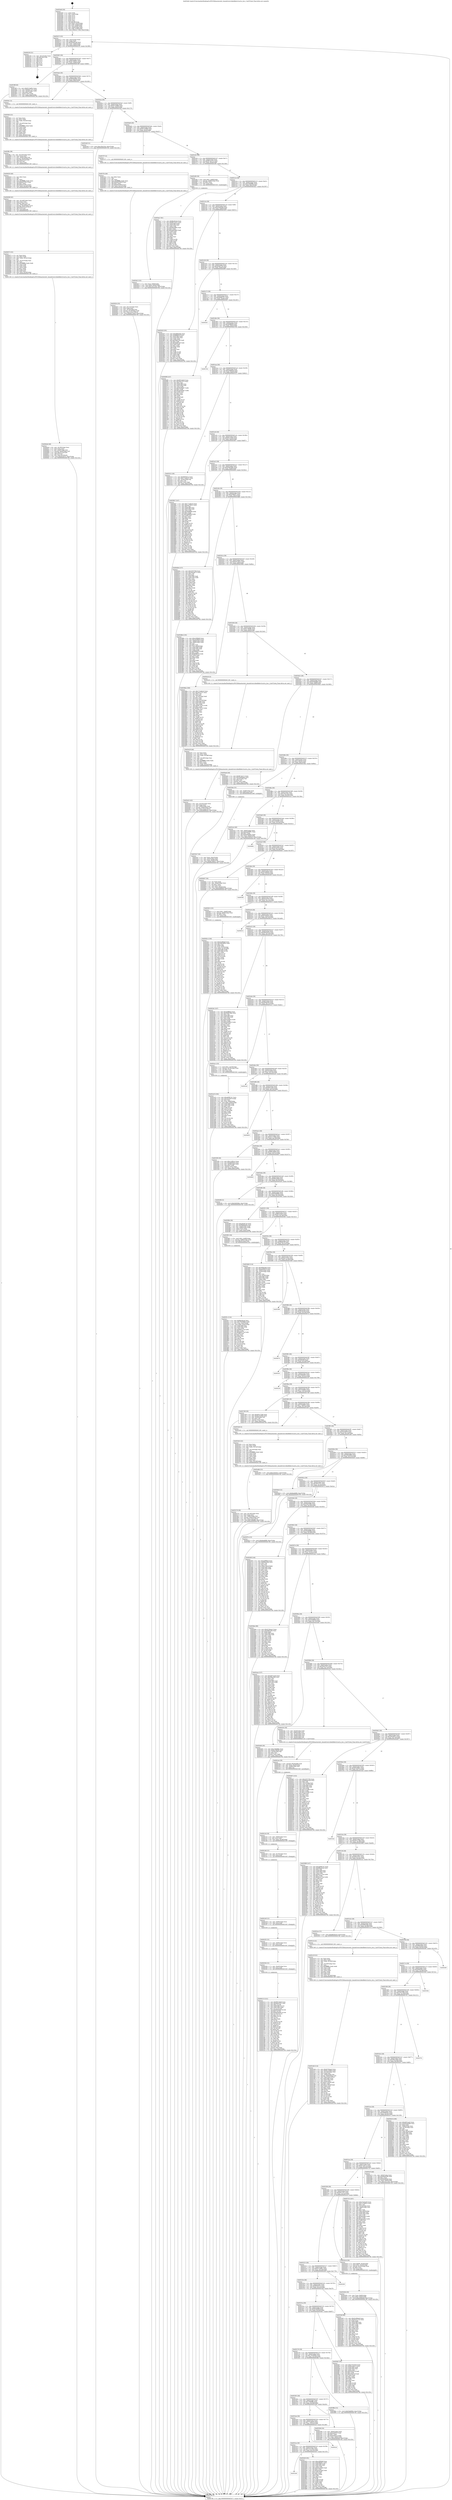 digraph "0x402b40" {
  label = "0x402b40 (/mnt/c/Users/mathe/Desktop/tcc/POCII/binaries/extr_linuxdriversvideofbdevrivariva_hw.c_CalcVClock_Final-ollvm.out::main(0))"
  labelloc = "t"
  node[shape=record]

  Entry [label="",width=0.3,height=0.3,shape=circle,fillcolor=black,style=filled]
  "0x402b72" [label="{
     0x402b72 [32]\l
     | [instrs]\l
     &nbsp;&nbsp;0x402b72 \<+6\>: mov -0xac(%rbp),%eax\l
     &nbsp;&nbsp;0x402b78 \<+2\>: mov %eax,%ecx\l
     &nbsp;&nbsp;0x402b7a \<+6\>: sub $0x894e914d,%ecx\l
     &nbsp;&nbsp;0x402b80 \<+6\>: mov %eax,-0xb0(%rbp)\l
     &nbsp;&nbsp;0x402b86 \<+6\>: mov %ecx,-0xb4(%rbp)\l
     &nbsp;&nbsp;0x402b8c \<+6\>: je 0000000000404530 \<main+0x19f0\>\l
  }"]
  "0x404530" [label="{
     0x404530 [21]\l
     | [instrs]\l
     &nbsp;&nbsp;0x404530 \<+3\>: mov -0x2c(%rbp),%eax\l
     &nbsp;&nbsp;0x404533 \<+7\>: add $0x1d8,%rsp\l
     &nbsp;&nbsp;0x40453a \<+1\>: pop %rbx\l
     &nbsp;&nbsp;0x40453b \<+2\>: pop %r12\l
     &nbsp;&nbsp;0x40453d \<+2\>: pop %r13\l
     &nbsp;&nbsp;0x40453f \<+2\>: pop %r14\l
     &nbsp;&nbsp;0x404541 \<+2\>: pop %r15\l
     &nbsp;&nbsp;0x404543 \<+1\>: pop %rbp\l
     &nbsp;&nbsp;0x404544 \<+1\>: ret\l
  }"]
  "0x402b92" [label="{
     0x402b92 [28]\l
     | [instrs]\l
     &nbsp;&nbsp;0x402b92 \<+5\>: jmp 0000000000402b97 \<main+0x57\>\l
     &nbsp;&nbsp;0x402b97 \<+6\>: mov -0xb0(%rbp),%eax\l
     &nbsp;&nbsp;0x402b9d \<+5\>: sub $0x8a790b51,%eax\l
     &nbsp;&nbsp;0x402ba2 \<+6\>: mov %eax,-0xb8(%rbp)\l
     &nbsp;&nbsp;0x402ba8 \<+6\>: je 00000000004033ff \<main+0x8bf\>\l
  }"]
  Exit [label="",width=0.3,height=0.3,shape=circle,fillcolor=black,style=filled,peripheries=2]
  "0x4033ff" [label="{
     0x4033ff [30]\l
     | [instrs]\l
     &nbsp;&nbsp;0x4033ff \<+5\>: mov $0x6515e691,%eax\l
     &nbsp;&nbsp;0x403404 \<+5\>: mov $0x64472cf7,%ecx\l
     &nbsp;&nbsp;0x403409 \<+3\>: mov -0x34(%rbp),%edx\l
     &nbsp;&nbsp;0x40340c \<+3\>: cmp $0x0,%edx\l
     &nbsp;&nbsp;0x40340f \<+3\>: cmove %ecx,%eax\l
     &nbsp;&nbsp;0x403412 \<+6\>: mov %eax,-0xac(%rbp)\l
     &nbsp;&nbsp;0x403418 \<+5\>: jmp 000000000040476b \<main+0x1c2b\>\l
  }"]
  "0x402bae" [label="{
     0x402bae [28]\l
     | [instrs]\l
     &nbsp;&nbsp;0x402bae \<+5\>: jmp 0000000000402bb3 \<main+0x73\>\l
     &nbsp;&nbsp;0x402bb3 \<+6\>: mov -0xb0(%rbp),%eax\l
     &nbsp;&nbsp;0x402bb9 \<+5\>: sub $0x8bbbbd8a,%eax\l
     &nbsp;&nbsp;0x402bbe \<+6\>: mov %eax,-0xbc(%rbp)\l
     &nbsp;&nbsp;0x402bc4 \<+6\>: je 0000000000403fc1 \<main+0x1481\>\l
  }"]
  "0x404213" [label="{
     0x404213 [151]\l
     | [instrs]\l
     &nbsp;&nbsp;0x404213 \<+5\>: mov $0xf0914b49,%eax\l
     &nbsp;&nbsp;0x404218 \<+5\>: mov $0x4b0c47b7,%esi\l
     &nbsp;&nbsp;0x40421d \<+3\>: mov $0x1,%r10b\l
     &nbsp;&nbsp;0x404220 \<+8\>: mov 0x407060,%r11d\l
     &nbsp;&nbsp;0x404228 \<+7\>: mov 0x407064,%ebx\l
     &nbsp;&nbsp;0x40422f \<+3\>: mov %r11d,%r14d\l
     &nbsp;&nbsp;0x404232 \<+7\>: sub $0xb63fa4b0,%r14d\l
     &nbsp;&nbsp;0x404239 \<+4\>: sub $0x1,%r14d\l
     &nbsp;&nbsp;0x40423d \<+7\>: add $0xb63fa4b0,%r14d\l
     &nbsp;&nbsp;0x404244 \<+4\>: imul %r14d,%r11d\l
     &nbsp;&nbsp;0x404248 \<+4\>: and $0x1,%r11d\l
     &nbsp;&nbsp;0x40424c \<+4\>: cmp $0x0,%r11d\l
     &nbsp;&nbsp;0x404250 \<+4\>: sete %r15b\l
     &nbsp;&nbsp;0x404254 \<+3\>: cmp $0xa,%ebx\l
     &nbsp;&nbsp;0x404257 \<+4\>: setl %r12b\l
     &nbsp;&nbsp;0x40425b \<+3\>: mov %r15b,%r13b\l
     &nbsp;&nbsp;0x40425e \<+4\>: xor $0xff,%r13b\l
     &nbsp;&nbsp;0x404262 \<+3\>: mov %r12b,%cl\l
     &nbsp;&nbsp;0x404265 \<+3\>: xor $0xff,%cl\l
     &nbsp;&nbsp;0x404268 \<+4\>: xor $0x0,%r10b\l
     &nbsp;&nbsp;0x40426c \<+3\>: mov %r13b,%dl\l
     &nbsp;&nbsp;0x40426f \<+3\>: and $0x0,%dl\l
     &nbsp;&nbsp;0x404272 \<+3\>: and %r10b,%r15b\l
     &nbsp;&nbsp;0x404275 \<+3\>: mov %cl,%dil\l
     &nbsp;&nbsp;0x404278 \<+4\>: and $0x0,%dil\l
     &nbsp;&nbsp;0x40427c \<+3\>: and %r10b,%r12b\l
     &nbsp;&nbsp;0x40427f \<+3\>: or %r15b,%dl\l
     &nbsp;&nbsp;0x404282 \<+3\>: or %r12b,%dil\l
     &nbsp;&nbsp;0x404285 \<+3\>: xor %dil,%dl\l
     &nbsp;&nbsp;0x404288 \<+3\>: or %cl,%r13b\l
     &nbsp;&nbsp;0x40428b \<+4\>: xor $0xff,%r13b\l
     &nbsp;&nbsp;0x40428f \<+4\>: or $0x0,%r10b\l
     &nbsp;&nbsp;0x404293 \<+3\>: and %r10b,%r13b\l
     &nbsp;&nbsp;0x404296 \<+3\>: or %r13b,%dl\l
     &nbsp;&nbsp;0x404299 \<+3\>: test $0x1,%dl\l
     &nbsp;&nbsp;0x40429c \<+3\>: cmovne %esi,%eax\l
     &nbsp;&nbsp;0x40429f \<+6\>: mov %eax,-0xac(%rbp)\l
     &nbsp;&nbsp;0x4042a5 \<+5\>: jmp 000000000040476b \<main+0x1c2b\>\l
  }"]
  "0x403fc1" [label="{
     0x403fc1 [5]\l
     | [instrs]\l
     &nbsp;&nbsp;0x403fc1 \<+5\>: call 0000000000401160 \<next_i\>\l
     | [calls]\l
     &nbsp;&nbsp;0x401160 \{1\} (/mnt/c/Users/mathe/Desktop/tcc/POCII/binaries/extr_linuxdriversvideofbdevrivariva_hw.c_CalcVClock_Final-ollvm.out::next_i)\l
  }"]
  "0x402bca" [label="{
     0x402bca [28]\l
     | [instrs]\l
     &nbsp;&nbsp;0x402bca \<+5\>: jmp 0000000000402bcf \<main+0x8f\>\l
     &nbsp;&nbsp;0x402bcf \<+6\>: mov -0xb0(%rbp),%eax\l
     &nbsp;&nbsp;0x402bd5 \<+5\>: sub $0x9215bdf0,%eax\l
     &nbsp;&nbsp;0x402bda \<+6\>: mov %eax,-0xc0(%rbp)\l
     &nbsp;&nbsp;0x402be0 \<+6\>: je 0000000000403cbf \<main+0x117f\>\l
  }"]
  "0x404204" [label="{
     0x404204 [15]\l
     | [instrs]\l
     &nbsp;&nbsp;0x404204 \<+7\>: mov -0xa0(%rbp),%rcx\l
     &nbsp;&nbsp;0x40420b \<+3\>: mov %rcx,%rdi\l
     &nbsp;&nbsp;0x40420e \<+5\>: call 0000000000401030 \<free@plt\>\l
     | [calls]\l
     &nbsp;&nbsp;0x401030 \{1\} (unknown)\l
  }"]
  "0x403cbf" [label="{
     0x403cbf [15]\l
     | [instrs]\l
     &nbsp;&nbsp;0x403cbf \<+10\>: movl $0xc30a524a,-0xac(%rbp)\l
     &nbsp;&nbsp;0x403cc9 \<+5\>: jmp 000000000040476b \<main+0x1c2b\>\l
  }"]
  "0x402be6" [label="{
     0x402be6 [28]\l
     | [instrs]\l
     &nbsp;&nbsp;0x402be6 \<+5\>: jmp 0000000000402beb \<main+0xab\>\l
     &nbsp;&nbsp;0x402beb \<+6\>: mov -0xb0(%rbp),%eax\l
     &nbsp;&nbsp;0x402bf1 \<+5\>: sub $0x95255608,%eax\l
     &nbsp;&nbsp;0x402bf6 \<+6\>: mov %eax,-0xc4(%rbp)\l
     &nbsp;&nbsp;0x402bfc \<+6\>: je 00000000004037f7 \<main+0xcb7\>\l
  }"]
  "0x4041f5" [label="{
     0x4041f5 [15]\l
     | [instrs]\l
     &nbsp;&nbsp;0x4041f5 \<+7\>: mov -0x90(%rbp),%rcx\l
     &nbsp;&nbsp;0x4041fc \<+3\>: mov %rcx,%rdi\l
     &nbsp;&nbsp;0x4041ff \<+5\>: call 0000000000401030 \<free@plt\>\l
     | [calls]\l
     &nbsp;&nbsp;0x401030 \{1\} (unknown)\l
  }"]
  "0x4037f7" [label="{
     0x4037f7 [5]\l
     | [instrs]\l
     &nbsp;&nbsp;0x4037f7 \<+5\>: call 0000000000401160 \<next_i\>\l
     | [calls]\l
     &nbsp;&nbsp;0x401160 \{1\} (/mnt/c/Users/mathe/Desktop/tcc/POCII/binaries/extr_linuxdriversvideofbdevrivariva_hw.c_CalcVClock_Final-ollvm.out::next_i)\l
  }"]
  "0x402c02" [label="{
     0x402c02 [28]\l
     | [instrs]\l
     &nbsp;&nbsp;0x402c02 \<+5\>: jmp 0000000000402c07 \<main+0xc7\>\l
     &nbsp;&nbsp;0x402c07 \<+6\>: mov -0xb0(%rbp),%eax\l
     &nbsp;&nbsp;0x402c0d \<+5\>: sub $0x967ee272,%eax\l
     &nbsp;&nbsp;0x402c12 \<+6\>: mov %eax,-0xc8(%rbp)\l
     &nbsp;&nbsp;0x402c18 \<+6\>: je 0000000000403cf6 \<main+0x11b6\>\l
  }"]
  "0x4041e9" [label="{
     0x4041e9 [12]\l
     | [instrs]\l
     &nbsp;&nbsp;0x4041e9 \<+4\>: mov -0x80(%rbp),%rcx\l
     &nbsp;&nbsp;0x4041ed \<+3\>: mov %rcx,%rdi\l
     &nbsp;&nbsp;0x4041f0 \<+5\>: call 0000000000401030 \<free@plt\>\l
     | [calls]\l
     &nbsp;&nbsp;0x401030 \{1\} (unknown)\l
  }"]
  "0x403cf6" [label="{
     0x403cf6 [29]\l
     | [instrs]\l
     &nbsp;&nbsp;0x403cf6 \<+10\>: movl $0x1,-0x88(%rbp)\l
     &nbsp;&nbsp;0x403d00 \<+7\>: movslq -0x88(%rbp),%rax\l
     &nbsp;&nbsp;0x403d07 \<+4\>: shl $0x2,%rax\l
     &nbsp;&nbsp;0x403d0b \<+3\>: mov %rax,%rdi\l
     &nbsp;&nbsp;0x403d0e \<+5\>: call 0000000000401050 \<malloc@plt\>\l
     | [calls]\l
     &nbsp;&nbsp;0x401050 \{1\} (unknown)\l
  }"]
  "0x402c1e" [label="{
     0x402c1e [28]\l
     | [instrs]\l
     &nbsp;&nbsp;0x402c1e \<+5\>: jmp 0000000000402c23 \<main+0xe3\>\l
     &nbsp;&nbsp;0x402c23 \<+6\>: mov -0xb0(%rbp),%eax\l
     &nbsp;&nbsp;0x402c29 \<+5\>: sub $0xa246d98a,%eax\l
     &nbsp;&nbsp;0x402c2e \<+6\>: mov %eax,-0xcc(%rbp)\l
     &nbsp;&nbsp;0x402c34 \<+6\>: je 0000000000403ea7 \<main+0x1367\>\l
  }"]
  "0x4041dd" [label="{
     0x4041dd [12]\l
     | [instrs]\l
     &nbsp;&nbsp;0x4041dd \<+4\>: mov -0x70(%rbp),%rcx\l
     &nbsp;&nbsp;0x4041e1 \<+3\>: mov %rcx,%rdi\l
     &nbsp;&nbsp;0x4041e4 \<+5\>: call 0000000000401030 \<free@plt\>\l
     | [calls]\l
     &nbsp;&nbsp;0x401030 \{1\} (unknown)\l
  }"]
  "0x403ea7" [label="{
     0x403ea7 [91]\l
     | [instrs]\l
     &nbsp;&nbsp;0x403ea7 \<+5\>: mov $0xfbe56cab,%eax\l
     &nbsp;&nbsp;0x403eac \<+5\>: mov $0xf62324c3,%ecx\l
     &nbsp;&nbsp;0x403eb1 \<+7\>: mov 0x407060,%edx\l
     &nbsp;&nbsp;0x403eb8 \<+7\>: mov 0x407064,%esi\l
     &nbsp;&nbsp;0x403ebf \<+2\>: mov %edx,%edi\l
     &nbsp;&nbsp;0x403ec1 \<+6\>: sub $0xe4bcb883,%edi\l
     &nbsp;&nbsp;0x403ec7 \<+3\>: sub $0x1,%edi\l
     &nbsp;&nbsp;0x403eca \<+6\>: add $0xe4bcb883,%edi\l
     &nbsp;&nbsp;0x403ed0 \<+3\>: imul %edi,%edx\l
     &nbsp;&nbsp;0x403ed3 \<+3\>: and $0x1,%edx\l
     &nbsp;&nbsp;0x403ed6 \<+3\>: cmp $0x0,%edx\l
     &nbsp;&nbsp;0x403ed9 \<+4\>: sete %r8b\l
     &nbsp;&nbsp;0x403edd \<+3\>: cmp $0xa,%esi\l
     &nbsp;&nbsp;0x403ee0 \<+4\>: setl %r9b\l
     &nbsp;&nbsp;0x403ee4 \<+3\>: mov %r8b,%r10b\l
     &nbsp;&nbsp;0x403ee7 \<+3\>: and %r9b,%r10b\l
     &nbsp;&nbsp;0x403eea \<+3\>: xor %r9b,%r8b\l
     &nbsp;&nbsp;0x403eed \<+3\>: or %r8b,%r10b\l
     &nbsp;&nbsp;0x403ef0 \<+4\>: test $0x1,%r10b\l
     &nbsp;&nbsp;0x403ef4 \<+3\>: cmovne %ecx,%eax\l
     &nbsp;&nbsp;0x403ef7 \<+6\>: mov %eax,-0xac(%rbp)\l
     &nbsp;&nbsp;0x403efd \<+5\>: jmp 000000000040476b \<main+0x1c2b\>\l
  }"]
  "0x402c3a" [label="{
     0x402c3a [28]\l
     | [instrs]\l
     &nbsp;&nbsp;0x402c3a \<+5\>: jmp 0000000000402c3f \<main+0xff\>\l
     &nbsp;&nbsp;0x402c3f \<+6\>: mov -0xb0(%rbp),%eax\l
     &nbsp;&nbsp;0x402c45 \<+5\>: sub $0xa50e9a4d,%eax\l
     &nbsp;&nbsp;0x402c4a \<+6\>: mov %eax,-0xd0(%rbp)\l
     &nbsp;&nbsp;0x402c50 \<+6\>: je 0000000000403455 \<main+0x915\>\l
  }"]
  "0x4041cb" [label="{
     0x4041cb [18]\l
     | [instrs]\l
     &nbsp;&nbsp;0x4041cb \<+4\>: mov -0x60(%rbp),%rcx\l
     &nbsp;&nbsp;0x4041cf \<+3\>: mov %rcx,%rdi\l
     &nbsp;&nbsp;0x4041d2 \<+6\>: mov %eax,-0x1f4(%rbp)\l
     &nbsp;&nbsp;0x4041d8 \<+5\>: call 0000000000401030 \<free@plt\>\l
     | [calls]\l
     &nbsp;&nbsp;0x401030 \{1\} (unknown)\l
  }"]
  "0x403455" [label="{
     0x403455 [91]\l
     | [instrs]\l
     &nbsp;&nbsp;0x403455 \<+5\>: mov $0x4f08cb4b,%eax\l
     &nbsp;&nbsp;0x40345a \<+5\>: mov $0xf8fd923f,%ecx\l
     &nbsp;&nbsp;0x40345f \<+7\>: mov 0x407060,%edx\l
     &nbsp;&nbsp;0x403466 \<+7\>: mov 0x407064,%esi\l
     &nbsp;&nbsp;0x40346d \<+2\>: mov %edx,%edi\l
     &nbsp;&nbsp;0x40346f \<+6\>: add $0x5bdd7af3,%edi\l
     &nbsp;&nbsp;0x403475 \<+3\>: sub $0x1,%edi\l
     &nbsp;&nbsp;0x403478 \<+6\>: sub $0x5bdd7af3,%edi\l
     &nbsp;&nbsp;0x40347e \<+3\>: imul %edi,%edx\l
     &nbsp;&nbsp;0x403481 \<+3\>: and $0x1,%edx\l
     &nbsp;&nbsp;0x403484 \<+3\>: cmp $0x0,%edx\l
     &nbsp;&nbsp;0x403487 \<+4\>: sete %r8b\l
     &nbsp;&nbsp;0x40348b \<+3\>: cmp $0xa,%esi\l
     &nbsp;&nbsp;0x40348e \<+4\>: setl %r9b\l
     &nbsp;&nbsp;0x403492 \<+3\>: mov %r8b,%r10b\l
     &nbsp;&nbsp;0x403495 \<+3\>: and %r9b,%r10b\l
     &nbsp;&nbsp;0x403498 \<+3\>: xor %r9b,%r8b\l
     &nbsp;&nbsp;0x40349b \<+3\>: or %r8b,%r10b\l
     &nbsp;&nbsp;0x40349e \<+4\>: test $0x1,%r10b\l
     &nbsp;&nbsp;0x4034a2 \<+3\>: cmovne %ecx,%eax\l
     &nbsp;&nbsp;0x4034a5 \<+6\>: mov %eax,-0xac(%rbp)\l
     &nbsp;&nbsp;0x4034ab \<+5\>: jmp 000000000040476b \<main+0x1c2b\>\l
  }"]
  "0x402c56" [label="{
     0x402c56 [28]\l
     | [instrs]\l
     &nbsp;&nbsp;0x402c56 \<+5\>: jmp 0000000000402c5b \<main+0x11b\>\l
     &nbsp;&nbsp;0x402c5b \<+6\>: mov -0xb0(%rbp),%eax\l
     &nbsp;&nbsp;0x402c61 \<+5\>: sub $0xa9cb8734,%eax\l
     &nbsp;&nbsp;0x402c66 \<+6\>: mov %eax,-0xd4(%rbp)\l
     &nbsp;&nbsp;0x402c6c \<+6\>: je 00000000004040f9 \<main+0x15b9\>\l
  }"]
  "0x4041ae" [label="{
     0x4041ae [29]\l
     | [instrs]\l
     &nbsp;&nbsp;0x4041ae \<+10\>: movabs $0x4050b6,%rdi\l
     &nbsp;&nbsp;0x4041b8 \<+6\>: mov %eax,-0xa8(%rbp)\l
     &nbsp;&nbsp;0x4041be \<+6\>: mov -0xa8(%rbp),%esi\l
     &nbsp;&nbsp;0x4041c4 \<+2\>: mov $0x0,%al\l
     &nbsp;&nbsp;0x4041c6 \<+5\>: call 0000000000401040 \<printf@plt\>\l
     | [calls]\l
     &nbsp;&nbsp;0x401040 \{1\} (unknown)\l
  }"]
  "0x4040f9" [label="{
     0x4040f9 [147]\l
     | [instrs]\l
     &nbsp;&nbsp;0x4040f9 \<+5\>: mov $0xf0914b49,%eax\l
     &nbsp;&nbsp;0x4040fe \<+5\>: mov $0x36af7013,%ecx\l
     &nbsp;&nbsp;0x404103 \<+2\>: mov $0x1,%dl\l
     &nbsp;&nbsp;0x404105 \<+7\>: mov 0x407060,%esi\l
     &nbsp;&nbsp;0x40410c \<+7\>: mov 0x407064,%edi\l
     &nbsp;&nbsp;0x404113 \<+3\>: mov %esi,%r8d\l
     &nbsp;&nbsp;0x404116 \<+7\>: sub $0x2b500e67,%r8d\l
     &nbsp;&nbsp;0x40411d \<+4\>: sub $0x1,%r8d\l
     &nbsp;&nbsp;0x404121 \<+7\>: add $0x2b500e67,%r8d\l
     &nbsp;&nbsp;0x404128 \<+4\>: imul %r8d,%esi\l
     &nbsp;&nbsp;0x40412c \<+3\>: and $0x1,%esi\l
     &nbsp;&nbsp;0x40412f \<+3\>: cmp $0x0,%esi\l
     &nbsp;&nbsp;0x404132 \<+4\>: sete %r9b\l
     &nbsp;&nbsp;0x404136 \<+3\>: cmp $0xa,%edi\l
     &nbsp;&nbsp;0x404139 \<+4\>: setl %r10b\l
     &nbsp;&nbsp;0x40413d \<+3\>: mov %r9b,%r11b\l
     &nbsp;&nbsp;0x404140 \<+4\>: xor $0xff,%r11b\l
     &nbsp;&nbsp;0x404144 \<+3\>: mov %r10b,%bl\l
     &nbsp;&nbsp;0x404147 \<+3\>: xor $0xff,%bl\l
     &nbsp;&nbsp;0x40414a \<+3\>: xor $0x0,%dl\l
     &nbsp;&nbsp;0x40414d \<+3\>: mov %r11b,%r14b\l
     &nbsp;&nbsp;0x404150 \<+4\>: and $0x0,%r14b\l
     &nbsp;&nbsp;0x404154 \<+3\>: and %dl,%r9b\l
     &nbsp;&nbsp;0x404157 \<+3\>: mov %bl,%r15b\l
     &nbsp;&nbsp;0x40415a \<+4\>: and $0x0,%r15b\l
     &nbsp;&nbsp;0x40415e \<+3\>: and %dl,%r10b\l
     &nbsp;&nbsp;0x404161 \<+3\>: or %r9b,%r14b\l
     &nbsp;&nbsp;0x404164 \<+3\>: or %r10b,%r15b\l
     &nbsp;&nbsp;0x404167 \<+3\>: xor %r15b,%r14b\l
     &nbsp;&nbsp;0x40416a \<+3\>: or %bl,%r11b\l
     &nbsp;&nbsp;0x40416d \<+4\>: xor $0xff,%r11b\l
     &nbsp;&nbsp;0x404171 \<+3\>: or $0x0,%dl\l
     &nbsp;&nbsp;0x404174 \<+3\>: and %dl,%r11b\l
     &nbsp;&nbsp;0x404177 \<+3\>: or %r11b,%r14b\l
     &nbsp;&nbsp;0x40417a \<+4\>: test $0x1,%r14b\l
     &nbsp;&nbsp;0x40417e \<+3\>: cmovne %ecx,%eax\l
     &nbsp;&nbsp;0x404181 \<+6\>: mov %eax,-0xac(%rbp)\l
     &nbsp;&nbsp;0x404187 \<+5\>: jmp 000000000040476b \<main+0x1c2b\>\l
  }"]
  "0x402c72" [label="{
     0x402c72 [28]\l
     | [instrs]\l
     &nbsp;&nbsp;0x402c72 \<+5\>: jmp 0000000000402c77 \<main+0x137\>\l
     &nbsp;&nbsp;0x402c77 \<+6\>: mov -0xb0(%rbp),%eax\l
     &nbsp;&nbsp;0x402c7d \<+5\>: sub $0xab8967d7,%eax\l
     &nbsp;&nbsp;0x402c82 \<+6\>: mov %eax,-0xd8(%rbp)\l
     &nbsp;&nbsp;0x402c88 \<+6\>: je 00000000004045d1 \<main+0x1a91\>\l
  }"]
  "0x4040a6" [label="{
     0x4040a6 [49]\l
     | [instrs]\l
     &nbsp;&nbsp;0x4040a6 \<+6\>: mov -0x1f0(%rbp),%ecx\l
     &nbsp;&nbsp;0x4040ac \<+3\>: imul %eax,%ecx\l
     &nbsp;&nbsp;0x4040af \<+7\>: mov -0xa0(%rbp),%r8\l
     &nbsp;&nbsp;0x4040b6 \<+7\>: movslq -0xa4(%rbp),%r9\l
     &nbsp;&nbsp;0x4040bd \<+4\>: imul $0x18,%r9,%r9\l
     &nbsp;&nbsp;0x4040c1 \<+3\>: add %r9,%r8\l
     &nbsp;&nbsp;0x4040c4 \<+4\>: mov %ecx,0x10(%r8)\l
     &nbsp;&nbsp;0x4040c8 \<+10\>: movl $0xcfcce07e,-0xac(%rbp)\l
     &nbsp;&nbsp;0x4040d2 \<+5\>: jmp 000000000040476b \<main+0x1c2b\>\l
  }"]
  "0x4045d1" [label="{
     0x4045d1\l
  }", style=dashed]
  "0x402c8e" [label="{
     0x402c8e [28]\l
     | [instrs]\l
     &nbsp;&nbsp;0x402c8e \<+5\>: jmp 0000000000402c93 \<main+0x153\>\l
     &nbsp;&nbsp;0x402c93 \<+6\>: mov -0xb0(%rbp),%eax\l
     &nbsp;&nbsp;0x402c99 \<+5\>: sub $0xab9ffbed,%eax\l
     &nbsp;&nbsp;0x402c9e \<+6\>: mov %eax,-0xdc(%rbp)\l
     &nbsp;&nbsp;0x402ca4 \<+6\>: je 000000000040474b \<main+0x1c0b\>\l
  }"]
  "0x404072" [label="{
     0x404072 [52]\l
     | [instrs]\l
     &nbsp;&nbsp;0x404072 \<+2\>: xor %ecx,%ecx\l
     &nbsp;&nbsp;0x404074 \<+5\>: mov $0x2,%edx\l
     &nbsp;&nbsp;0x404079 \<+6\>: mov %edx,-0x1ec(%rbp)\l
     &nbsp;&nbsp;0x40407f \<+1\>: cltd\l
     &nbsp;&nbsp;0x404080 \<+6\>: mov -0x1ec(%rbp),%esi\l
     &nbsp;&nbsp;0x404086 \<+2\>: idiv %esi\l
     &nbsp;&nbsp;0x404088 \<+6\>: imul $0xfffffffe,%edx,%edx\l
     &nbsp;&nbsp;0x40408e \<+2\>: mov %ecx,%edi\l
     &nbsp;&nbsp;0x404090 \<+2\>: sub %edx,%edi\l
     &nbsp;&nbsp;0x404092 \<+2\>: mov %ecx,%edx\l
     &nbsp;&nbsp;0x404094 \<+3\>: sub $0x1,%edx\l
     &nbsp;&nbsp;0x404097 \<+2\>: add %edx,%edi\l
     &nbsp;&nbsp;0x404099 \<+2\>: sub %edi,%ecx\l
     &nbsp;&nbsp;0x40409b \<+6\>: mov %ecx,-0x1f0(%rbp)\l
     &nbsp;&nbsp;0x4040a1 \<+5\>: call 0000000000401160 \<next_i\>\l
     | [calls]\l
     &nbsp;&nbsp;0x401160 \{1\} (/mnt/c/Users/mathe/Desktop/tcc/POCII/binaries/extr_linuxdriversvideofbdevrivariva_hw.c_CalcVClock_Final-ollvm.out::next_i)\l
  }"]
  "0x40474b" [label="{
     0x40474b\l
  }", style=dashed]
  "0x402caa" [label="{
     0x402caa [28]\l
     | [instrs]\l
     &nbsp;&nbsp;0x402caa \<+5\>: jmp 0000000000402caf \<main+0x16f\>\l
     &nbsp;&nbsp;0x402caf \<+6\>: mov -0xb0(%rbp),%eax\l
     &nbsp;&nbsp;0x402cb5 \<+5\>: sub $0xac66fd29,%eax\l
     &nbsp;&nbsp;0x402cba \<+6\>: mov %eax,-0xe0(%rbp)\l
     &nbsp;&nbsp;0x402cc0 \<+6\>: je 0000000000403522 \<main+0x9e2\>\l
  }"]
  "0x404048" [label="{
     0x404048 [42]\l
     | [instrs]\l
     &nbsp;&nbsp;0x404048 \<+6\>: mov -0x1e8(%rbp),%ecx\l
     &nbsp;&nbsp;0x40404e \<+3\>: imul %eax,%ecx\l
     &nbsp;&nbsp;0x404051 \<+3\>: movslq %ecx,%r8\l
     &nbsp;&nbsp;0x404054 \<+7\>: mov -0xa0(%rbp),%r9\l
     &nbsp;&nbsp;0x40405b \<+7\>: movslq -0xa4(%rbp),%r10\l
     &nbsp;&nbsp;0x404062 \<+4\>: imul $0x18,%r10,%r10\l
     &nbsp;&nbsp;0x404066 \<+3\>: add %r10,%r9\l
     &nbsp;&nbsp;0x404069 \<+4\>: mov %r8,0x8(%r9)\l
     &nbsp;&nbsp;0x40406d \<+5\>: call 0000000000401160 \<next_i\>\l
     | [calls]\l
     &nbsp;&nbsp;0x401160 \{1\} (/mnt/c/Users/mathe/Desktop/tcc/POCII/binaries/extr_linuxdriversvideofbdevrivariva_hw.c_CalcVClock_Final-ollvm.out::next_i)\l
  }"]
  "0x403522" [label="{
     0x403522 [30]\l
     | [instrs]\l
     &nbsp;&nbsp;0x403522 \<+5\>: mov $0x66f3922a,%eax\l
     &nbsp;&nbsp;0x403527 \<+5\>: mov $0x175b8d22,%ecx\l
     &nbsp;&nbsp;0x40352c \<+3\>: mov -0x30(%rbp),%dl\l
     &nbsp;&nbsp;0x40352f \<+3\>: test $0x1,%dl\l
     &nbsp;&nbsp;0x403532 \<+3\>: cmovne %ecx,%eax\l
     &nbsp;&nbsp;0x403535 \<+6\>: mov %eax,-0xac(%rbp)\l
     &nbsp;&nbsp;0x40353b \<+5\>: jmp 000000000040476b \<main+0x1c2b\>\l
  }"]
  "0x402cc6" [label="{
     0x402cc6 [28]\l
     | [instrs]\l
     &nbsp;&nbsp;0x402cc6 \<+5\>: jmp 0000000000402ccb \<main+0x18b\>\l
     &nbsp;&nbsp;0x402ccb \<+6\>: mov -0xb0(%rbp),%eax\l
     &nbsp;&nbsp;0x402cd1 \<+5\>: sub $0xb0c15bc6,%eax\l
     &nbsp;&nbsp;0x402cd6 \<+6\>: mov %eax,-0xe4(%rbp)\l
     &nbsp;&nbsp;0x402cdc \<+6\>: je 0000000000403847 \<main+0xd07\>\l
  }"]
  "0x404020" [label="{
     0x404020 [40]\l
     | [instrs]\l
     &nbsp;&nbsp;0x404020 \<+5\>: mov $0x2,%ecx\l
     &nbsp;&nbsp;0x404025 \<+1\>: cltd\l
     &nbsp;&nbsp;0x404026 \<+2\>: idiv %ecx\l
     &nbsp;&nbsp;0x404028 \<+6\>: imul $0xfffffffe,%edx,%ecx\l
     &nbsp;&nbsp;0x40402e \<+6\>: sub $0xea523913,%ecx\l
     &nbsp;&nbsp;0x404034 \<+3\>: add $0x1,%ecx\l
     &nbsp;&nbsp;0x404037 \<+6\>: add $0xea523913,%ecx\l
     &nbsp;&nbsp;0x40403d \<+6\>: mov %ecx,-0x1e8(%rbp)\l
     &nbsp;&nbsp;0x404043 \<+5\>: call 0000000000401160 \<next_i\>\l
     | [calls]\l
     &nbsp;&nbsp;0x401160 \{1\} (/mnt/c/Users/mathe/Desktop/tcc/POCII/binaries/extr_linuxdriversvideofbdevrivariva_hw.c_CalcVClock_Final-ollvm.out::next_i)\l
  }"]
  "0x403847" [label="{
     0x403847 [147]\l
     | [instrs]\l
     &nbsp;&nbsp;0x403847 \<+5\>: mov $0x772a6e24,%eax\l
     &nbsp;&nbsp;0x40384c \<+5\>: mov $0xba470022,%ecx\l
     &nbsp;&nbsp;0x403851 \<+2\>: mov $0x1,%dl\l
     &nbsp;&nbsp;0x403853 \<+7\>: mov 0x407060,%esi\l
     &nbsp;&nbsp;0x40385a \<+7\>: mov 0x407064,%edi\l
     &nbsp;&nbsp;0x403861 \<+3\>: mov %esi,%r8d\l
     &nbsp;&nbsp;0x403864 \<+7\>: add $0x2fe889f4,%r8d\l
     &nbsp;&nbsp;0x40386b \<+4\>: sub $0x1,%r8d\l
     &nbsp;&nbsp;0x40386f \<+7\>: sub $0x2fe889f4,%r8d\l
     &nbsp;&nbsp;0x403876 \<+4\>: imul %r8d,%esi\l
     &nbsp;&nbsp;0x40387a \<+3\>: and $0x1,%esi\l
     &nbsp;&nbsp;0x40387d \<+3\>: cmp $0x0,%esi\l
     &nbsp;&nbsp;0x403880 \<+4\>: sete %r9b\l
     &nbsp;&nbsp;0x403884 \<+3\>: cmp $0xa,%edi\l
     &nbsp;&nbsp;0x403887 \<+4\>: setl %r10b\l
     &nbsp;&nbsp;0x40388b \<+3\>: mov %r9b,%r11b\l
     &nbsp;&nbsp;0x40388e \<+4\>: xor $0xff,%r11b\l
     &nbsp;&nbsp;0x403892 \<+3\>: mov %r10b,%bl\l
     &nbsp;&nbsp;0x403895 \<+3\>: xor $0xff,%bl\l
     &nbsp;&nbsp;0x403898 \<+3\>: xor $0x1,%dl\l
     &nbsp;&nbsp;0x40389b \<+3\>: mov %r11b,%r14b\l
     &nbsp;&nbsp;0x40389e \<+4\>: and $0xff,%r14b\l
     &nbsp;&nbsp;0x4038a2 \<+3\>: and %dl,%r9b\l
     &nbsp;&nbsp;0x4038a5 \<+3\>: mov %bl,%r15b\l
     &nbsp;&nbsp;0x4038a8 \<+4\>: and $0xff,%r15b\l
     &nbsp;&nbsp;0x4038ac \<+3\>: and %dl,%r10b\l
     &nbsp;&nbsp;0x4038af \<+3\>: or %r9b,%r14b\l
     &nbsp;&nbsp;0x4038b2 \<+3\>: or %r10b,%r15b\l
     &nbsp;&nbsp;0x4038b5 \<+3\>: xor %r15b,%r14b\l
     &nbsp;&nbsp;0x4038b8 \<+3\>: or %bl,%r11b\l
     &nbsp;&nbsp;0x4038bb \<+4\>: xor $0xff,%r11b\l
     &nbsp;&nbsp;0x4038bf \<+3\>: or $0x1,%dl\l
     &nbsp;&nbsp;0x4038c2 \<+3\>: and %dl,%r11b\l
     &nbsp;&nbsp;0x4038c5 \<+3\>: or %r11b,%r14b\l
     &nbsp;&nbsp;0x4038c8 \<+4\>: test $0x1,%r14b\l
     &nbsp;&nbsp;0x4038cc \<+3\>: cmovne %ecx,%eax\l
     &nbsp;&nbsp;0x4038cf \<+6\>: mov %eax,-0xac(%rbp)\l
     &nbsp;&nbsp;0x4038d5 \<+5\>: jmp 000000000040476b \<main+0x1c2b\>\l
  }"]
  "0x402ce2" [label="{
     0x402ce2 [28]\l
     | [instrs]\l
     &nbsp;&nbsp;0x402ce2 \<+5\>: jmp 0000000000402ce7 \<main+0x1a7\>\l
     &nbsp;&nbsp;0x402ce7 \<+6\>: mov -0xb0(%rbp),%eax\l
     &nbsp;&nbsp;0x402ced \<+5\>: sub $0xb5b83b6e,%eax\l
     &nbsp;&nbsp;0x402cf2 \<+6\>: mov %eax,-0xe8(%rbp)\l
     &nbsp;&nbsp;0x402cf8 \<+6\>: je 000000000040440e \<main+0x18ce\>\l
  }"]
  "0x403ffa" [label="{
     0x403ffa [38]\l
     | [instrs]\l
     &nbsp;&nbsp;0x403ffa \<+6\>: mov -0x1e4(%rbp),%ecx\l
     &nbsp;&nbsp;0x404000 \<+3\>: imul %eax,%ecx\l
     &nbsp;&nbsp;0x404003 \<+7\>: mov -0xa0(%rbp),%r8\l
     &nbsp;&nbsp;0x40400a \<+7\>: movslq -0xa4(%rbp),%r9\l
     &nbsp;&nbsp;0x404011 \<+4\>: imul $0x18,%r9,%r9\l
     &nbsp;&nbsp;0x404015 \<+3\>: add %r9,%r8\l
     &nbsp;&nbsp;0x404018 \<+3\>: mov %ecx,(%r8)\l
     &nbsp;&nbsp;0x40401b \<+5\>: call 0000000000401160 \<next_i\>\l
     | [calls]\l
     &nbsp;&nbsp;0x401160 \{1\} (/mnt/c/Users/mathe/Desktop/tcc/POCII/binaries/extr_linuxdriversvideofbdevrivariva_hw.c_CalcVClock_Final-ollvm.out::next_i)\l
  }"]
  "0x40440e" [label="{
     0x40440e [137]\l
     | [instrs]\l
     &nbsp;&nbsp;0x40440e \<+5\>: mov $0x5307f79d,%eax\l
     &nbsp;&nbsp;0x404413 \<+5\>: mov $0x3b434673,%ecx\l
     &nbsp;&nbsp;0x404418 \<+2\>: mov $0x1,%dl\l
     &nbsp;&nbsp;0x40441a \<+2\>: xor %esi,%esi\l
     &nbsp;&nbsp;0x40441c \<+7\>: mov 0x407060,%edi\l
     &nbsp;&nbsp;0x404423 \<+8\>: mov 0x407064,%r8d\l
     &nbsp;&nbsp;0x40442b \<+3\>: sub $0x1,%esi\l
     &nbsp;&nbsp;0x40442e \<+3\>: mov %edi,%r9d\l
     &nbsp;&nbsp;0x404431 \<+3\>: add %esi,%r9d\l
     &nbsp;&nbsp;0x404434 \<+4\>: imul %r9d,%edi\l
     &nbsp;&nbsp;0x404438 \<+3\>: and $0x1,%edi\l
     &nbsp;&nbsp;0x40443b \<+3\>: cmp $0x0,%edi\l
     &nbsp;&nbsp;0x40443e \<+4\>: sete %r10b\l
     &nbsp;&nbsp;0x404442 \<+4\>: cmp $0xa,%r8d\l
     &nbsp;&nbsp;0x404446 \<+4\>: setl %r11b\l
     &nbsp;&nbsp;0x40444a \<+3\>: mov %r10b,%bl\l
     &nbsp;&nbsp;0x40444d \<+3\>: xor $0xff,%bl\l
     &nbsp;&nbsp;0x404450 \<+3\>: mov %r11b,%r14b\l
     &nbsp;&nbsp;0x404453 \<+4\>: xor $0xff,%r14b\l
     &nbsp;&nbsp;0x404457 \<+3\>: xor $0x0,%dl\l
     &nbsp;&nbsp;0x40445a \<+3\>: mov %bl,%r15b\l
     &nbsp;&nbsp;0x40445d \<+4\>: and $0x0,%r15b\l
     &nbsp;&nbsp;0x404461 \<+3\>: and %dl,%r10b\l
     &nbsp;&nbsp;0x404464 \<+3\>: mov %r14b,%r12b\l
     &nbsp;&nbsp;0x404467 \<+4\>: and $0x0,%r12b\l
     &nbsp;&nbsp;0x40446b \<+3\>: and %dl,%r11b\l
     &nbsp;&nbsp;0x40446e \<+3\>: or %r10b,%r15b\l
     &nbsp;&nbsp;0x404471 \<+3\>: or %r11b,%r12b\l
     &nbsp;&nbsp;0x404474 \<+3\>: xor %r12b,%r15b\l
     &nbsp;&nbsp;0x404477 \<+3\>: or %r14b,%bl\l
     &nbsp;&nbsp;0x40447a \<+3\>: xor $0xff,%bl\l
     &nbsp;&nbsp;0x40447d \<+3\>: or $0x0,%dl\l
     &nbsp;&nbsp;0x404480 \<+2\>: and %dl,%bl\l
     &nbsp;&nbsp;0x404482 \<+3\>: or %bl,%r15b\l
     &nbsp;&nbsp;0x404485 \<+4\>: test $0x1,%r15b\l
     &nbsp;&nbsp;0x404489 \<+3\>: cmovne %ecx,%eax\l
     &nbsp;&nbsp;0x40448c \<+6\>: mov %eax,-0xac(%rbp)\l
     &nbsp;&nbsp;0x404492 \<+5\>: jmp 000000000040476b \<main+0x1c2b\>\l
  }"]
  "0x402cfe" [label="{
     0x402cfe [28]\l
     | [instrs]\l
     &nbsp;&nbsp;0x402cfe \<+5\>: jmp 0000000000402d03 \<main+0x1c3\>\l
     &nbsp;&nbsp;0x402d03 \<+6\>: mov -0xb0(%rbp),%eax\l
     &nbsp;&nbsp;0x402d09 \<+5\>: sub $0xb5ffedd7,%eax\l
     &nbsp;&nbsp;0x402d0e \<+6\>: mov %eax,-0xec(%rbp)\l
     &nbsp;&nbsp;0x402d14 \<+6\>: je 0000000000403d8e \<main+0x124e\>\l
  }"]
  "0x403fc6" [label="{
     0x403fc6 [52]\l
     | [instrs]\l
     &nbsp;&nbsp;0x403fc6 \<+2\>: xor %ecx,%ecx\l
     &nbsp;&nbsp;0x403fc8 \<+5\>: mov $0x2,%edx\l
     &nbsp;&nbsp;0x403fcd \<+6\>: mov %edx,-0x1e0(%rbp)\l
     &nbsp;&nbsp;0x403fd3 \<+1\>: cltd\l
     &nbsp;&nbsp;0x403fd4 \<+6\>: mov -0x1e0(%rbp),%esi\l
     &nbsp;&nbsp;0x403fda \<+2\>: idiv %esi\l
     &nbsp;&nbsp;0x403fdc \<+6\>: imul $0xfffffffe,%edx,%edx\l
     &nbsp;&nbsp;0x403fe2 \<+2\>: mov %ecx,%edi\l
     &nbsp;&nbsp;0x403fe4 \<+2\>: sub %edx,%edi\l
     &nbsp;&nbsp;0x403fe6 \<+2\>: mov %ecx,%edx\l
     &nbsp;&nbsp;0x403fe8 \<+3\>: sub $0x1,%edx\l
     &nbsp;&nbsp;0x403feb \<+2\>: add %edx,%edi\l
     &nbsp;&nbsp;0x403fed \<+2\>: sub %edi,%ecx\l
     &nbsp;&nbsp;0x403fef \<+6\>: mov %ecx,-0x1e4(%rbp)\l
     &nbsp;&nbsp;0x403ff5 \<+5\>: call 0000000000401160 \<next_i\>\l
     | [calls]\l
     &nbsp;&nbsp;0x401160 \{1\} (/mnt/c/Users/mathe/Desktop/tcc/POCII/binaries/extr_linuxdriversvideofbdevrivariva_hw.c_CalcVClock_Final-ollvm.out::next_i)\l
  }"]
  "0x403d8e" [label="{
     0x403d8e [120]\l
     | [instrs]\l
     &nbsp;&nbsp;0x403d8e \<+5\>: mov $0xcc00feb9,%eax\l
     &nbsp;&nbsp;0x403d93 \<+5\>: mov $0x34386fc9,%ecx\l
     &nbsp;&nbsp;0x403d98 \<+6\>: mov -0x94(%rbp),%edx\l
     &nbsp;&nbsp;0x403d9e \<+6\>: cmp -0x88(%rbp),%edx\l
     &nbsp;&nbsp;0x403da4 \<+4\>: setl %sil\l
     &nbsp;&nbsp;0x403da8 \<+4\>: and $0x1,%sil\l
     &nbsp;&nbsp;0x403dac \<+4\>: mov %sil,-0x2d(%rbp)\l
     &nbsp;&nbsp;0x403db0 \<+7\>: mov 0x407060,%edx\l
     &nbsp;&nbsp;0x403db7 \<+7\>: mov 0x407064,%edi\l
     &nbsp;&nbsp;0x403dbe \<+3\>: mov %edx,%r8d\l
     &nbsp;&nbsp;0x403dc1 \<+7\>: sub $0x6999676,%r8d\l
     &nbsp;&nbsp;0x403dc8 \<+4\>: sub $0x1,%r8d\l
     &nbsp;&nbsp;0x403dcc \<+7\>: add $0x6999676,%r8d\l
     &nbsp;&nbsp;0x403dd3 \<+4\>: imul %r8d,%edx\l
     &nbsp;&nbsp;0x403dd7 \<+3\>: and $0x1,%edx\l
     &nbsp;&nbsp;0x403dda \<+3\>: cmp $0x0,%edx\l
     &nbsp;&nbsp;0x403ddd \<+4\>: sete %sil\l
     &nbsp;&nbsp;0x403de1 \<+3\>: cmp $0xa,%edi\l
     &nbsp;&nbsp;0x403de4 \<+4\>: setl %r9b\l
     &nbsp;&nbsp;0x403de8 \<+3\>: mov %sil,%r10b\l
     &nbsp;&nbsp;0x403deb \<+3\>: and %r9b,%r10b\l
     &nbsp;&nbsp;0x403dee \<+3\>: xor %r9b,%sil\l
     &nbsp;&nbsp;0x403df1 \<+3\>: or %sil,%r10b\l
     &nbsp;&nbsp;0x403df4 \<+4\>: test $0x1,%r10b\l
     &nbsp;&nbsp;0x403df8 \<+3\>: cmovne %ecx,%eax\l
     &nbsp;&nbsp;0x403dfb \<+6\>: mov %eax,-0xac(%rbp)\l
     &nbsp;&nbsp;0x403e01 \<+5\>: jmp 000000000040476b \<main+0x1c2b\>\l
  }"]
  "0x402d1a" [label="{
     0x402d1a [28]\l
     | [instrs]\l
     &nbsp;&nbsp;0x402d1a \<+5\>: jmp 0000000000402d1f \<main+0x1df\>\l
     &nbsp;&nbsp;0x402d1f \<+6\>: mov -0xb0(%rbp),%eax\l
     &nbsp;&nbsp;0x402d25 \<+5\>: sub $0xba470022,%eax\l
     &nbsp;&nbsp;0x402d2a \<+6\>: mov %eax,-0xf0(%rbp)\l
     &nbsp;&nbsp;0x402d30 \<+6\>: je 00000000004038da \<main+0xd9a\>\l
  }"]
  "0x403f1c" [label="{
     0x403f1c [114]\l
     | [instrs]\l
     &nbsp;&nbsp;0x403f1c \<+5\>: mov $0xfbe56cab,%ecx\l
     &nbsp;&nbsp;0x403f21 \<+5\>: mov $0x70036846,%edx\l
     &nbsp;&nbsp;0x403f26 \<+7\>: mov %rax,-0xa0(%rbp)\l
     &nbsp;&nbsp;0x403f2d \<+10\>: movl $0x0,-0xa4(%rbp)\l
     &nbsp;&nbsp;0x403f37 \<+7\>: mov 0x407060,%esi\l
     &nbsp;&nbsp;0x403f3e \<+8\>: mov 0x407064,%r8d\l
     &nbsp;&nbsp;0x403f46 \<+3\>: mov %esi,%r9d\l
     &nbsp;&nbsp;0x403f49 \<+7\>: add $0x66f1e73e,%r9d\l
     &nbsp;&nbsp;0x403f50 \<+4\>: sub $0x1,%r9d\l
     &nbsp;&nbsp;0x403f54 \<+7\>: sub $0x66f1e73e,%r9d\l
     &nbsp;&nbsp;0x403f5b \<+4\>: imul %r9d,%esi\l
     &nbsp;&nbsp;0x403f5f \<+3\>: and $0x1,%esi\l
     &nbsp;&nbsp;0x403f62 \<+3\>: cmp $0x0,%esi\l
     &nbsp;&nbsp;0x403f65 \<+4\>: sete %r10b\l
     &nbsp;&nbsp;0x403f69 \<+4\>: cmp $0xa,%r8d\l
     &nbsp;&nbsp;0x403f6d \<+4\>: setl %r11b\l
     &nbsp;&nbsp;0x403f71 \<+3\>: mov %r10b,%bl\l
     &nbsp;&nbsp;0x403f74 \<+3\>: and %r11b,%bl\l
     &nbsp;&nbsp;0x403f77 \<+3\>: xor %r11b,%r10b\l
     &nbsp;&nbsp;0x403f7a \<+3\>: or %r10b,%bl\l
     &nbsp;&nbsp;0x403f7d \<+3\>: test $0x1,%bl\l
     &nbsp;&nbsp;0x403f80 \<+3\>: cmovne %edx,%ecx\l
     &nbsp;&nbsp;0x403f83 \<+6\>: mov %ecx,-0xac(%rbp)\l
     &nbsp;&nbsp;0x403f89 \<+5\>: jmp 000000000040476b \<main+0x1c2b\>\l
  }"]
  "0x4038da" [label="{
     0x4038da [160]\l
     | [instrs]\l
     &nbsp;&nbsp;0x4038da \<+5\>: mov $0x772a6e24,%eax\l
     &nbsp;&nbsp;0x4038df \<+5\>: mov $0x2f07e7f7,%ecx\l
     &nbsp;&nbsp;0x4038e4 \<+2\>: mov $0x1,%dl\l
     &nbsp;&nbsp;0x4038e6 \<+2\>: xor %esi,%esi\l
     &nbsp;&nbsp;0x4038e8 \<+3\>: mov -0x74(%rbp),%edi\l
     &nbsp;&nbsp;0x4038eb \<+3\>: sub $0x1,%esi\l
     &nbsp;&nbsp;0x4038ee \<+2\>: sub %esi,%edi\l
     &nbsp;&nbsp;0x4038f0 \<+3\>: mov %edi,-0x74(%rbp)\l
     &nbsp;&nbsp;0x4038f3 \<+7\>: mov 0x407060,%esi\l
     &nbsp;&nbsp;0x4038fa \<+7\>: mov 0x407064,%edi\l
     &nbsp;&nbsp;0x403901 \<+3\>: mov %esi,%r8d\l
     &nbsp;&nbsp;0x403904 \<+7\>: add $0x8f770225,%r8d\l
     &nbsp;&nbsp;0x40390b \<+4\>: sub $0x1,%r8d\l
     &nbsp;&nbsp;0x40390f \<+7\>: sub $0x8f770225,%r8d\l
     &nbsp;&nbsp;0x403916 \<+4\>: imul %r8d,%esi\l
     &nbsp;&nbsp;0x40391a \<+3\>: and $0x1,%esi\l
     &nbsp;&nbsp;0x40391d \<+3\>: cmp $0x0,%esi\l
     &nbsp;&nbsp;0x403920 \<+4\>: sete %r9b\l
     &nbsp;&nbsp;0x403924 \<+3\>: cmp $0xa,%edi\l
     &nbsp;&nbsp;0x403927 \<+4\>: setl %r10b\l
     &nbsp;&nbsp;0x40392b \<+3\>: mov %r9b,%r11b\l
     &nbsp;&nbsp;0x40392e \<+4\>: xor $0xff,%r11b\l
     &nbsp;&nbsp;0x403932 \<+3\>: mov %r10b,%bl\l
     &nbsp;&nbsp;0x403935 \<+3\>: xor $0xff,%bl\l
     &nbsp;&nbsp;0x403938 \<+3\>: xor $0x1,%dl\l
     &nbsp;&nbsp;0x40393b \<+3\>: mov %r11b,%r14b\l
     &nbsp;&nbsp;0x40393e \<+4\>: and $0xff,%r14b\l
     &nbsp;&nbsp;0x403942 \<+3\>: and %dl,%r9b\l
     &nbsp;&nbsp;0x403945 \<+3\>: mov %bl,%r15b\l
     &nbsp;&nbsp;0x403948 \<+4\>: and $0xff,%r15b\l
     &nbsp;&nbsp;0x40394c \<+3\>: and %dl,%r10b\l
     &nbsp;&nbsp;0x40394f \<+3\>: or %r9b,%r14b\l
     &nbsp;&nbsp;0x403952 \<+3\>: or %r10b,%r15b\l
     &nbsp;&nbsp;0x403955 \<+3\>: xor %r15b,%r14b\l
     &nbsp;&nbsp;0x403958 \<+3\>: or %bl,%r11b\l
     &nbsp;&nbsp;0x40395b \<+4\>: xor $0xff,%r11b\l
     &nbsp;&nbsp;0x40395f \<+3\>: or $0x1,%dl\l
     &nbsp;&nbsp;0x403962 \<+3\>: and %dl,%r11b\l
     &nbsp;&nbsp;0x403965 \<+3\>: or %r11b,%r14b\l
     &nbsp;&nbsp;0x403968 \<+4\>: test $0x1,%r14b\l
     &nbsp;&nbsp;0x40396c \<+3\>: cmovne %ecx,%eax\l
     &nbsp;&nbsp;0x40396f \<+6\>: mov %eax,-0xac(%rbp)\l
     &nbsp;&nbsp;0x403975 \<+5\>: jmp 000000000040476b \<main+0x1c2b\>\l
  }"]
  "0x402d36" [label="{
     0x402d36 [28]\l
     | [instrs]\l
     &nbsp;&nbsp;0x402d36 \<+5\>: jmp 0000000000402d3b \<main+0x1fb\>\l
     &nbsp;&nbsp;0x402d3b \<+6\>: mov -0xb0(%rbp),%eax\l
     &nbsp;&nbsp;0x402d41 \<+5\>: sub $0xba7860fb,%eax\l
     &nbsp;&nbsp;0x402d46 \<+6\>: mov %eax,-0xf4(%rbp)\l
     &nbsp;&nbsp;0x402d4c \<+6\>: je 0000000000403e24 \<main+0x12e4\>\l
  }"]
  "0x403e55" [label="{
     0x403e55 [42]\l
     | [instrs]\l
     &nbsp;&nbsp;0x403e55 \<+6\>: mov -0x1dc(%rbp),%ecx\l
     &nbsp;&nbsp;0x403e5b \<+3\>: imul %eax,%ecx\l
     &nbsp;&nbsp;0x403e5e \<+7\>: mov -0x90(%rbp),%rdi\l
     &nbsp;&nbsp;0x403e65 \<+7\>: movslq -0x94(%rbp),%r8\l
     &nbsp;&nbsp;0x403e6c \<+4\>: mov %ecx,(%rdi,%r8,4)\l
     &nbsp;&nbsp;0x403e70 \<+10\>: movl $0x5b668542,-0xac(%rbp)\l
     &nbsp;&nbsp;0x403e7a \<+5\>: jmp 000000000040476b \<main+0x1c2b\>\l
  }"]
  "0x403e24" [label="{
     0x403e24 [5]\l
     | [instrs]\l
     &nbsp;&nbsp;0x403e24 \<+5\>: call 0000000000401160 \<next_i\>\l
     | [calls]\l
     &nbsp;&nbsp;0x401160 \{1\} (/mnt/c/Users/mathe/Desktop/tcc/POCII/binaries/extr_linuxdriversvideofbdevrivariva_hw.c_CalcVClock_Final-ollvm.out::next_i)\l
  }"]
  "0x402d52" [label="{
     0x402d52 [28]\l
     | [instrs]\l
     &nbsp;&nbsp;0x402d52 \<+5\>: jmp 0000000000402d57 \<main+0x217\>\l
     &nbsp;&nbsp;0x402d57 \<+6\>: mov -0xb0(%rbp),%eax\l
     &nbsp;&nbsp;0x402d5d \<+5\>: sub $0xbd560dd6,%eax\l
     &nbsp;&nbsp;0x402d62 \<+6\>: mov %eax,-0xf8(%rbp)\l
     &nbsp;&nbsp;0x402d68 \<+6\>: je 0000000000403ba0 \<main+0x1060\>\l
  }"]
  "0x403e29" [label="{
     0x403e29 [44]\l
     | [instrs]\l
     &nbsp;&nbsp;0x403e29 \<+2\>: xor %ecx,%ecx\l
     &nbsp;&nbsp;0x403e2b \<+5\>: mov $0x2,%edx\l
     &nbsp;&nbsp;0x403e30 \<+6\>: mov %edx,-0x1d8(%rbp)\l
     &nbsp;&nbsp;0x403e36 \<+1\>: cltd\l
     &nbsp;&nbsp;0x403e37 \<+6\>: mov -0x1d8(%rbp),%esi\l
     &nbsp;&nbsp;0x403e3d \<+2\>: idiv %esi\l
     &nbsp;&nbsp;0x403e3f \<+6\>: imul $0xfffffffe,%edx,%edx\l
     &nbsp;&nbsp;0x403e45 \<+3\>: sub $0x1,%ecx\l
     &nbsp;&nbsp;0x403e48 \<+2\>: sub %ecx,%edx\l
     &nbsp;&nbsp;0x403e4a \<+6\>: mov %edx,-0x1dc(%rbp)\l
     &nbsp;&nbsp;0x403e50 \<+5\>: call 0000000000401160 \<next_i\>\l
     | [calls]\l
     &nbsp;&nbsp;0x401160 \{1\} (/mnt/c/Users/mathe/Desktop/tcc/POCII/binaries/extr_linuxdriversvideofbdevrivariva_hw.c_CalcVClock_Final-ollvm.out::next_i)\l
  }"]
  "0x403ba0" [label="{
     0x403ba0 [30]\l
     | [instrs]\l
     &nbsp;&nbsp;0x403ba0 \<+5\>: mov $0x967ee272,%eax\l
     &nbsp;&nbsp;0x403ba5 \<+5\>: mov $0x304db88d,%ecx\l
     &nbsp;&nbsp;0x403baa \<+3\>: mov -0x2e(%rbp),%dl\l
     &nbsp;&nbsp;0x403bad \<+3\>: test $0x1,%dl\l
     &nbsp;&nbsp;0x403bb0 \<+3\>: cmovne %ecx,%eax\l
     &nbsp;&nbsp;0x403bb3 \<+6\>: mov %eax,-0xac(%rbp)\l
     &nbsp;&nbsp;0x403bb9 \<+5\>: jmp 000000000040476b \<main+0x1c2b\>\l
  }"]
  "0x402d6e" [label="{
     0x402d6e [28]\l
     | [instrs]\l
     &nbsp;&nbsp;0x402d6e \<+5\>: jmp 0000000000402d73 \<main+0x233\>\l
     &nbsp;&nbsp;0x402d73 \<+6\>: mov -0xb0(%rbp),%eax\l
     &nbsp;&nbsp;0x402d79 \<+5\>: sub $0xc1c6f2a5,%eax\l
     &nbsp;&nbsp;0x402d7e \<+6\>: mov %eax,-0xfc(%rbp)\l
     &nbsp;&nbsp;0x402d84 \<+6\>: je 00000000004033da \<main+0x89a\>\l
  }"]
  "0x4032e6" [label="{
     0x4032e6\l
  }", style=dashed]
  "0x4033da" [label="{
     0x4033da [13]\l
     | [instrs]\l
     &nbsp;&nbsp;0x4033da \<+4\>: mov -0x48(%rbp),%rax\l
     &nbsp;&nbsp;0x4033de \<+4\>: mov 0x8(%rax),%rdi\l
     &nbsp;&nbsp;0x4033e2 \<+5\>: call 0000000000401060 \<atoi@plt\>\l
     | [calls]\l
     &nbsp;&nbsp;0x401060 \{1\} (unknown)\l
  }"]
  "0x402d8a" [label="{
     0x402d8a [28]\l
     | [instrs]\l
     &nbsp;&nbsp;0x402d8a \<+5\>: jmp 0000000000402d8f \<main+0x24f\>\l
     &nbsp;&nbsp;0x402d8f \<+6\>: mov -0xb0(%rbp),%eax\l
     &nbsp;&nbsp;0x402d95 \<+5\>: sub $0xc30a524a,%eax\l
     &nbsp;&nbsp;0x402d9a \<+6\>: mov %eax,-0x100(%rbp)\l
     &nbsp;&nbsp;0x402da0 \<+6\>: je 0000000000403cce \<main+0x118e\>\l
  }"]
  "0x403d33" [label="{
     0x403d33 [91]\l
     | [instrs]\l
     &nbsp;&nbsp;0x403d33 \<+5\>: mov $0xcc00feb9,%eax\l
     &nbsp;&nbsp;0x403d38 \<+5\>: mov $0xb5ffedd7,%ecx\l
     &nbsp;&nbsp;0x403d3d \<+7\>: mov 0x407060,%edx\l
     &nbsp;&nbsp;0x403d44 \<+7\>: mov 0x407064,%esi\l
     &nbsp;&nbsp;0x403d4b \<+2\>: mov %edx,%edi\l
     &nbsp;&nbsp;0x403d4d \<+6\>: add $0xd2aa5dd3,%edi\l
     &nbsp;&nbsp;0x403d53 \<+3\>: sub $0x1,%edi\l
     &nbsp;&nbsp;0x403d56 \<+6\>: sub $0xd2aa5dd3,%edi\l
     &nbsp;&nbsp;0x403d5c \<+3\>: imul %edi,%edx\l
     &nbsp;&nbsp;0x403d5f \<+3\>: and $0x1,%edx\l
     &nbsp;&nbsp;0x403d62 \<+3\>: cmp $0x0,%edx\l
     &nbsp;&nbsp;0x403d65 \<+4\>: sete %r8b\l
     &nbsp;&nbsp;0x403d69 \<+3\>: cmp $0xa,%esi\l
     &nbsp;&nbsp;0x403d6c \<+4\>: setl %r9b\l
     &nbsp;&nbsp;0x403d70 \<+3\>: mov %r8b,%r10b\l
     &nbsp;&nbsp;0x403d73 \<+3\>: and %r9b,%r10b\l
     &nbsp;&nbsp;0x403d76 \<+3\>: xor %r9b,%r8b\l
     &nbsp;&nbsp;0x403d79 \<+3\>: or %r8b,%r10b\l
     &nbsp;&nbsp;0x403d7c \<+4\>: test $0x1,%r10b\l
     &nbsp;&nbsp;0x403d80 \<+3\>: cmovne %ecx,%eax\l
     &nbsp;&nbsp;0x403d83 \<+6\>: mov %eax,-0xac(%rbp)\l
     &nbsp;&nbsp;0x403d89 \<+5\>: jmp 000000000040476b \<main+0x1c2b\>\l
  }"]
  "0x403cce" [label="{
     0x403cce [40]\l
     | [instrs]\l
     &nbsp;&nbsp;0x403cce \<+6\>: mov -0x84(%rbp),%eax\l
     &nbsp;&nbsp;0x403cd4 \<+5\>: sub $0xbae6d901,%eax\l
     &nbsp;&nbsp;0x403cd9 \<+3\>: add $0x1,%eax\l
     &nbsp;&nbsp;0x403cdc \<+5\>: add $0xbae6d901,%eax\l
     &nbsp;&nbsp;0x403ce1 \<+6\>: mov %eax,-0x84(%rbp)\l
     &nbsp;&nbsp;0x403ce7 \<+10\>: movl $0x32303412,-0xac(%rbp)\l
     &nbsp;&nbsp;0x403cf1 \<+5\>: jmp 000000000040476b \<main+0x1c2b\>\l
  }"]
  "0x402da6" [label="{
     0x402da6 [28]\l
     | [instrs]\l
     &nbsp;&nbsp;0x402da6 \<+5\>: jmp 0000000000402dab \<main+0x26b\>\l
     &nbsp;&nbsp;0x402dab \<+6\>: mov -0xb0(%rbp),%eax\l
     &nbsp;&nbsp;0x402db1 \<+5\>: sub $0xcc00feb9,%eax\l
     &nbsp;&nbsp;0x402db6 \<+6\>: mov %eax,-0x104(%rbp)\l
     &nbsp;&nbsp;0x402dbc \<+6\>: je 000000000040466c \<main+0x1b2c\>\l
  }"]
  "0x4032ca" [label="{
     0x4032ca [28]\l
     | [instrs]\l
     &nbsp;&nbsp;0x4032ca \<+5\>: jmp 00000000004032cf \<main+0x78f\>\l
     &nbsp;&nbsp;0x4032cf \<+6\>: mov -0xb0(%rbp),%eax\l
     &nbsp;&nbsp;0x4032d5 \<+5\>: sub $0x7e51c5dc,%eax\l
     &nbsp;&nbsp;0x4032da \<+6\>: mov %eax,-0x1c0(%rbp)\l
     &nbsp;&nbsp;0x4032e0 \<+6\>: je 0000000000403d33 \<main+0x11f3\>\l
  }"]
  "0x40466c" [label="{
     0x40466c\l
  }", style=dashed]
  "0x402dc2" [label="{
     0x402dc2 [28]\l
     | [instrs]\l
     &nbsp;&nbsp;0x402dc2 \<+5\>: jmp 0000000000402dc7 \<main+0x287\>\l
     &nbsp;&nbsp;0x402dc7 \<+6\>: mov -0xb0(%rbp),%eax\l
     &nbsp;&nbsp;0x402dcd \<+5\>: sub $0xcfcce07e,%eax\l
     &nbsp;&nbsp;0x402dd2 \<+6\>: mov %eax,-0x108(%rbp)\l
     &nbsp;&nbsp;0x402dd8 \<+6\>: je 00000000004040d7 \<main+0x1597\>\l
  }"]
  "0x4045af" [label="{
     0x4045af\l
  }", style=dashed]
  "0x4040d7" [label="{
     0x4040d7 [34]\l
     | [instrs]\l
     &nbsp;&nbsp;0x4040d7 \<+2\>: xor %eax,%eax\l
     &nbsp;&nbsp;0x4040d9 \<+6\>: mov -0xa4(%rbp),%ecx\l
     &nbsp;&nbsp;0x4040df \<+3\>: sub $0x1,%eax\l
     &nbsp;&nbsp;0x4040e2 \<+2\>: sub %eax,%ecx\l
     &nbsp;&nbsp;0x4040e4 \<+6\>: mov %ecx,-0xa4(%rbp)\l
     &nbsp;&nbsp;0x4040ea \<+10\>: movl $0xf54b890d,-0xac(%rbp)\l
     &nbsp;&nbsp;0x4040f4 \<+5\>: jmp 000000000040476b \<main+0x1c2b\>\l
  }"]
  "0x402dde" [label="{
     0x402dde [28]\l
     | [instrs]\l
     &nbsp;&nbsp;0x402dde \<+5\>: jmp 0000000000402de3 \<main+0x2a3\>\l
     &nbsp;&nbsp;0x402de3 \<+6\>: mov -0xb0(%rbp),%eax\l
     &nbsp;&nbsp;0x402de9 \<+5\>: sub $0xd2c88da8,%eax\l
     &nbsp;&nbsp;0x402dee \<+6\>: mov %eax,-0x10c(%rbp)\l
     &nbsp;&nbsp;0x402df4 \<+6\>: je 000000000040456f \<main+0x1a2f\>\l
  }"]
  "0x403d13" [label="{
     0x403d13 [32]\l
     | [instrs]\l
     &nbsp;&nbsp;0x403d13 \<+7\>: mov %rax,-0x90(%rbp)\l
     &nbsp;&nbsp;0x403d1a \<+10\>: movl $0x0,-0x94(%rbp)\l
     &nbsp;&nbsp;0x403d24 \<+10\>: movl $0x7e51c5dc,-0xac(%rbp)\l
     &nbsp;&nbsp;0x403d2e \<+5\>: jmp 000000000040476b \<main+0x1c2b\>\l
  }"]
  "0x40456f" [label="{
     0x40456f\l
  }", style=dashed]
  "0x402dfa" [label="{
     0x402dfa [28]\l
     | [instrs]\l
     &nbsp;&nbsp;0x402dfa \<+5\>: jmp 0000000000402dff \<main+0x2bf\>\l
     &nbsp;&nbsp;0x402dff \<+6\>: mov -0xb0(%rbp),%eax\l
     &nbsp;&nbsp;0x402e05 \<+5\>: sub $0xd32e1132,%eax\l
     &nbsp;&nbsp;0x402e0a \<+6\>: mov %eax,-0x110(%rbp)\l
     &nbsp;&nbsp;0x402e10 \<+6\>: je 0000000000403615 \<main+0xad5\>\l
  }"]
  "0x403c4d" [label="{
     0x403c4d [114]\l
     | [instrs]\l
     &nbsp;&nbsp;0x403c4d \<+5\>: mov $0xd37bbae5,%ecx\l
     &nbsp;&nbsp;0x403c52 \<+5\>: mov $0x9215bdf0,%edx\l
     &nbsp;&nbsp;0x403c57 \<+6\>: mov -0x1d4(%rbp),%esi\l
     &nbsp;&nbsp;0x403c5d \<+3\>: imul %eax,%esi\l
     &nbsp;&nbsp;0x403c60 \<+4\>: mov -0x80(%rbp),%r8\l
     &nbsp;&nbsp;0x403c64 \<+7\>: movslq -0x84(%rbp),%r9\l
     &nbsp;&nbsp;0x403c6b \<+4\>: mov %esi,(%r8,%r9,4)\l
     &nbsp;&nbsp;0x403c6f \<+7\>: mov 0x407060,%eax\l
     &nbsp;&nbsp;0x403c76 \<+7\>: mov 0x407064,%esi\l
     &nbsp;&nbsp;0x403c7d \<+2\>: mov %eax,%edi\l
     &nbsp;&nbsp;0x403c7f \<+6\>: sub $0xa170ecdf,%edi\l
     &nbsp;&nbsp;0x403c85 \<+3\>: sub $0x1,%edi\l
     &nbsp;&nbsp;0x403c88 \<+6\>: add $0xa170ecdf,%edi\l
     &nbsp;&nbsp;0x403c8e \<+3\>: imul %edi,%eax\l
     &nbsp;&nbsp;0x403c91 \<+3\>: and $0x1,%eax\l
     &nbsp;&nbsp;0x403c94 \<+3\>: cmp $0x0,%eax\l
     &nbsp;&nbsp;0x403c97 \<+4\>: sete %r10b\l
     &nbsp;&nbsp;0x403c9b \<+3\>: cmp $0xa,%esi\l
     &nbsp;&nbsp;0x403c9e \<+4\>: setl %r11b\l
     &nbsp;&nbsp;0x403ca2 \<+3\>: mov %r10b,%bl\l
     &nbsp;&nbsp;0x403ca5 \<+3\>: and %r11b,%bl\l
     &nbsp;&nbsp;0x403ca8 \<+3\>: xor %r11b,%r10b\l
     &nbsp;&nbsp;0x403cab \<+3\>: or %r10b,%bl\l
     &nbsp;&nbsp;0x403cae \<+3\>: test $0x1,%bl\l
     &nbsp;&nbsp;0x403cb1 \<+3\>: cmovne %edx,%ecx\l
     &nbsp;&nbsp;0x403cb4 \<+6\>: mov %ecx,-0xac(%rbp)\l
     &nbsp;&nbsp;0x403cba \<+5\>: jmp 000000000040476b \<main+0x1c2b\>\l
  }"]
  "0x403615" [label="{
     0x403615 [23]\l
     | [instrs]\l
     &nbsp;&nbsp;0x403615 \<+7\>: movl $0x1,-0x68(%rbp)\l
     &nbsp;&nbsp;0x40361c \<+4\>: movslq -0x68(%rbp),%rax\l
     &nbsp;&nbsp;0x403620 \<+4\>: shl $0x2,%rax\l
     &nbsp;&nbsp;0x403624 \<+3\>: mov %rax,%rdi\l
     &nbsp;&nbsp;0x403627 \<+5\>: call 0000000000401050 \<malloc@plt\>\l
     | [calls]\l
     &nbsp;&nbsp;0x401050 \{1\} (unknown)\l
  }"]
  "0x402e16" [label="{
     0x402e16 [28]\l
     | [instrs]\l
     &nbsp;&nbsp;0x402e16 \<+5\>: jmp 0000000000402e1b \<main+0x2db\>\l
     &nbsp;&nbsp;0x402e1b \<+6\>: mov -0xb0(%rbp),%eax\l
     &nbsp;&nbsp;0x402e21 \<+5\>: sub $0xd37bbae5,%eax\l
     &nbsp;&nbsp;0x402e26 \<+6\>: mov %eax,-0x114(%rbp)\l
     &nbsp;&nbsp;0x402e2c \<+6\>: je 0000000000404614 \<main+0x1ad4\>\l
  }"]
  "0x403c19" [label="{
     0x403c19 [52]\l
     | [instrs]\l
     &nbsp;&nbsp;0x403c19 \<+2\>: xor %ecx,%ecx\l
     &nbsp;&nbsp;0x403c1b \<+5\>: mov $0x2,%edx\l
     &nbsp;&nbsp;0x403c20 \<+6\>: mov %edx,-0x1d0(%rbp)\l
     &nbsp;&nbsp;0x403c26 \<+1\>: cltd\l
     &nbsp;&nbsp;0x403c27 \<+6\>: mov -0x1d0(%rbp),%esi\l
     &nbsp;&nbsp;0x403c2d \<+2\>: idiv %esi\l
     &nbsp;&nbsp;0x403c2f \<+6\>: imul $0xfffffffe,%edx,%edx\l
     &nbsp;&nbsp;0x403c35 \<+2\>: mov %ecx,%edi\l
     &nbsp;&nbsp;0x403c37 \<+2\>: sub %edx,%edi\l
     &nbsp;&nbsp;0x403c39 \<+2\>: mov %ecx,%edx\l
     &nbsp;&nbsp;0x403c3b \<+3\>: sub $0x1,%edx\l
     &nbsp;&nbsp;0x403c3e \<+2\>: add %edx,%edi\l
     &nbsp;&nbsp;0x403c40 \<+2\>: sub %edi,%ecx\l
     &nbsp;&nbsp;0x403c42 \<+6\>: mov %ecx,-0x1d4(%rbp)\l
     &nbsp;&nbsp;0x403c48 \<+5\>: call 0000000000401160 \<next_i\>\l
     | [calls]\l
     &nbsp;&nbsp;0x401160 \{1\} (/mnt/c/Users/mathe/Desktop/tcc/POCII/binaries/extr_linuxdriversvideofbdevrivariva_hw.c_CalcVClock_Final-ollvm.out::next_i)\l
  }"]
  "0x404614" [label="{
     0x404614\l
  }", style=dashed]
  "0x402e32" [label="{
     0x402e32 [28]\l
     | [instrs]\l
     &nbsp;&nbsp;0x402e32 \<+5\>: jmp 0000000000402e37 \<main+0x2f7\>\l
     &nbsp;&nbsp;0x402e37 \<+6\>: mov -0xb0(%rbp),%eax\l
     &nbsp;&nbsp;0x402e3d \<+5\>: sub $0xd6928a18,%eax\l
     &nbsp;&nbsp;0x402e42 \<+6\>: mov %eax,-0x118(%rbp)\l
     &nbsp;&nbsp;0x402e48 \<+6\>: je 00000000004042dc \<main+0x179c\>\l
  }"]
  "0x403a33" [label="{
     0x403a33 [104]\l
     | [instrs]\l
     &nbsp;&nbsp;0x403a33 \<+5\>: mov $0xab8967d7,%ecx\l
     &nbsp;&nbsp;0x403a38 \<+5\>: mov $0x20a4497f,%edx\l
     &nbsp;&nbsp;0x403a3d \<+2\>: xor %esi,%esi\l
     &nbsp;&nbsp;0x403a3f \<+4\>: mov %rax,-0x80(%rbp)\l
     &nbsp;&nbsp;0x403a43 \<+10\>: movl $0x0,-0x84(%rbp)\l
     &nbsp;&nbsp;0x403a4d \<+8\>: mov 0x407060,%r8d\l
     &nbsp;&nbsp;0x403a55 \<+8\>: mov 0x407064,%r9d\l
     &nbsp;&nbsp;0x403a5d \<+3\>: sub $0x1,%esi\l
     &nbsp;&nbsp;0x403a60 \<+3\>: mov %r8d,%r10d\l
     &nbsp;&nbsp;0x403a63 \<+3\>: add %esi,%r10d\l
     &nbsp;&nbsp;0x403a66 \<+4\>: imul %r10d,%r8d\l
     &nbsp;&nbsp;0x403a6a \<+4\>: and $0x1,%r8d\l
     &nbsp;&nbsp;0x403a6e \<+4\>: cmp $0x0,%r8d\l
     &nbsp;&nbsp;0x403a72 \<+4\>: sete %r11b\l
     &nbsp;&nbsp;0x403a76 \<+4\>: cmp $0xa,%r9d\l
     &nbsp;&nbsp;0x403a7a \<+3\>: setl %bl\l
     &nbsp;&nbsp;0x403a7d \<+3\>: mov %r11b,%r14b\l
     &nbsp;&nbsp;0x403a80 \<+3\>: and %bl,%r14b\l
     &nbsp;&nbsp;0x403a83 \<+3\>: xor %bl,%r11b\l
     &nbsp;&nbsp;0x403a86 \<+3\>: or %r11b,%r14b\l
     &nbsp;&nbsp;0x403a89 \<+4\>: test $0x1,%r14b\l
     &nbsp;&nbsp;0x403a8d \<+3\>: cmovne %edx,%ecx\l
     &nbsp;&nbsp;0x403a90 \<+6\>: mov %ecx,-0xac(%rbp)\l
     &nbsp;&nbsp;0x403a96 \<+5\>: jmp 000000000040476b \<main+0x1c2b\>\l
  }"]
  "0x4042dc" [label="{
     0x4042dc [147]\l
     | [instrs]\l
     &nbsp;&nbsp;0x4042dc \<+5\>: mov $0xab9ffbed,%eax\l
     &nbsp;&nbsp;0x4042e1 \<+5\>: mov $0x30467d84,%ecx\l
     &nbsp;&nbsp;0x4042e6 \<+2\>: mov $0x1,%dl\l
     &nbsp;&nbsp;0x4042e8 \<+7\>: mov 0x407060,%esi\l
     &nbsp;&nbsp;0x4042ef \<+7\>: mov 0x407064,%edi\l
     &nbsp;&nbsp;0x4042f6 \<+3\>: mov %esi,%r8d\l
     &nbsp;&nbsp;0x4042f9 \<+7\>: add $0x91d30855,%r8d\l
     &nbsp;&nbsp;0x404300 \<+4\>: sub $0x1,%r8d\l
     &nbsp;&nbsp;0x404304 \<+7\>: sub $0x91d30855,%r8d\l
     &nbsp;&nbsp;0x40430b \<+4\>: imul %r8d,%esi\l
     &nbsp;&nbsp;0x40430f \<+3\>: and $0x1,%esi\l
     &nbsp;&nbsp;0x404312 \<+3\>: cmp $0x0,%esi\l
     &nbsp;&nbsp;0x404315 \<+4\>: sete %r9b\l
     &nbsp;&nbsp;0x404319 \<+3\>: cmp $0xa,%edi\l
     &nbsp;&nbsp;0x40431c \<+4\>: setl %r10b\l
     &nbsp;&nbsp;0x404320 \<+3\>: mov %r9b,%r11b\l
     &nbsp;&nbsp;0x404323 \<+4\>: xor $0xff,%r11b\l
     &nbsp;&nbsp;0x404327 \<+3\>: mov %r10b,%bl\l
     &nbsp;&nbsp;0x40432a \<+3\>: xor $0xff,%bl\l
     &nbsp;&nbsp;0x40432d \<+3\>: xor $0x1,%dl\l
     &nbsp;&nbsp;0x404330 \<+3\>: mov %r11b,%r14b\l
     &nbsp;&nbsp;0x404333 \<+4\>: and $0xff,%r14b\l
     &nbsp;&nbsp;0x404337 \<+3\>: and %dl,%r9b\l
     &nbsp;&nbsp;0x40433a \<+3\>: mov %bl,%r15b\l
     &nbsp;&nbsp;0x40433d \<+4\>: and $0xff,%r15b\l
     &nbsp;&nbsp;0x404341 \<+3\>: and %dl,%r10b\l
     &nbsp;&nbsp;0x404344 \<+3\>: or %r9b,%r14b\l
     &nbsp;&nbsp;0x404347 \<+3\>: or %r10b,%r15b\l
     &nbsp;&nbsp;0x40434a \<+3\>: xor %r15b,%r14b\l
     &nbsp;&nbsp;0x40434d \<+3\>: or %bl,%r11b\l
     &nbsp;&nbsp;0x404350 \<+4\>: xor $0xff,%r11b\l
     &nbsp;&nbsp;0x404354 \<+3\>: or $0x1,%dl\l
     &nbsp;&nbsp;0x404357 \<+3\>: and %dl,%r11b\l
     &nbsp;&nbsp;0x40435a \<+3\>: or %r11b,%r14b\l
     &nbsp;&nbsp;0x40435d \<+4\>: test $0x1,%r14b\l
     &nbsp;&nbsp;0x404361 \<+3\>: cmovne %ecx,%eax\l
     &nbsp;&nbsp;0x404364 \<+6\>: mov %eax,-0xac(%rbp)\l
     &nbsp;&nbsp;0x40436a \<+5\>: jmp 000000000040476b \<main+0x1c2b\>\l
  }"]
  "0x402e4e" [label="{
     0x402e4e [28]\l
     | [instrs]\l
     &nbsp;&nbsp;0x402e4e \<+5\>: jmp 0000000000402e53 \<main+0x313\>\l
     &nbsp;&nbsp;0x402e53 \<+6\>: mov -0xb0(%rbp),%eax\l
     &nbsp;&nbsp;0x402e59 \<+5\>: sub $0xdfdad3ed,%eax\l
     &nbsp;&nbsp;0x402e5e \<+6\>: mov %eax,-0x11c(%rbp)\l
     &nbsp;&nbsp;0x402e64 \<+6\>: je 0000000000403a1c \<main+0xedc\>\l
  }"]
  "0x403824" [label="{
     0x403824 [35]\l
     | [instrs]\l
     &nbsp;&nbsp;0x403824 \<+6\>: mov -0x1cc(%rbp),%ecx\l
     &nbsp;&nbsp;0x40382a \<+3\>: imul %eax,%ecx\l
     &nbsp;&nbsp;0x40382d \<+4\>: mov -0x70(%rbp),%rsi\l
     &nbsp;&nbsp;0x403831 \<+4\>: movslq -0x74(%rbp),%rdi\l
     &nbsp;&nbsp;0x403835 \<+3\>: mov %ecx,(%rsi,%rdi,4)\l
     &nbsp;&nbsp;0x403838 \<+10\>: movl $0xb0c15bc6,-0xac(%rbp)\l
     &nbsp;&nbsp;0x403842 \<+5\>: jmp 000000000040476b \<main+0x1c2b\>\l
  }"]
  "0x403a1c" [label="{
     0x403a1c [23]\l
     | [instrs]\l
     &nbsp;&nbsp;0x403a1c \<+7\>: movl $0x1,-0x78(%rbp)\l
     &nbsp;&nbsp;0x403a23 \<+4\>: movslq -0x78(%rbp),%rax\l
     &nbsp;&nbsp;0x403a27 \<+4\>: shl $0x2,%rax\l
     &nbsp;&nbsp;0x403a2b \<+3\>: mov %rax,%rdi\l
     &nbsp;&nbsp;0x403a2e \<+5\>: call 0000000000401050 \<malloc@plt\>\l
     | [calls]\l
     &nbsp;&nbsp;0x401050 \{1\} (unknown)\l
  }"]
  "0x402e6a" [label="{
     0x402e6a [28]\l
     | [instrs]\l
     &nbsp;&nbsp;0x402e6a \<+5\>: jmp 0000000000402e6f \<main+0x32f\>\l
     &nbsp;&nbsp;0x402e6f \<+6\>: mov -0xb0(%rbp),%eax\l
     &nbsp;&nbsp;0x402e75 \<+5\>: sub $0xe7b24e30,%eax\l
     &nbsp;&nbsp;0x402e7a \<+6\>: mov %eax,-0x120(%rbp)\l
     &nbsp;&nbsp;0x402e80 \<+6\>: je 00000000004045a0 \<main+0x1a60\>\l
  }"]
  "0x4037fc" [label="{
     0x4037fc [40]\l
     | [instrs]\l
     &nbsp;&nbsp;0x4037fc \<+5\>: mov $0x2,%ecx\l
     &nbsp;&nbsp;0x403801 \<+1\>: cltd\l
     &nbsp;&nbsp;0x403802 \<+2\>: idiv %ecx\l
     &nbsp;&nbsp;0x403804 \<+6\>: imul $0xfffffffe,%edx,%ecx\l
     &nbsp;&nbsp;0x40380a \<+6\>: add $0xb4419628,%ecx\l
     &nbsp;&nbsp;0x403810 \<+3\>: add $0x1,%ecx\l
     &nbsp;&nbsp;0x403813 \<+6\>: sub $0xb4419628,%ecx\l
     &nbsp;&nbsp;0x403819 \<+6\>: mov %ecx,-0x1cc(%rbp)\l
     &nbsp;&nbsp;0x40381f \<+5\>: call 0000000000401160 \<next_i\>\l
     | [calls]\l
     &nbsp;&nbsp;0x401160 \{1\} (/mnt/c/Users/mathe/Desktop/tcc/POCII/binaries/extr_linuxdriversvideofbdevrivariva_hw.c_CalcVClock_Final-ollvm.out::next_i)\l
  }"]
  "0x4045a0" [label="{
     0x4045a0\l
  }", style=dashed]
  "0x402e86" [label="{
     0x402e86 [28]\l
     | [instrs]\l
     &nbsp;&nbsp;0x402e86 \<+5\>: jmp 0000000000402e8b \<main+0x34b\>\l
     &nbsp;&nbsp;0x402e8b \<+6\>: mov -0xb0(%rbp),%eax\l
     &nbsp;&nbsp;0x402e91 \<+5\>: sub $0xeb97ace0,%eax\l
     &nbsp;&nbsp;0x402e96 \<+6\>: mov %eax,-0x124(%rbp)\l
     &nbsp;&nbsp;0x402e9c \<+6\>: je 0000000000404605 \<main+0x1ac5\>\l
  }"]
  "0x40362c" [label="{
     0x40362c [156]\l
     | [instrs]\l
     &nbsp;&nbsp;0x40362c \<+5\>: mov $0xd2c88da8,%ecx\l
     &nbsp;&nbsp;0x403631 \<+5\>: mov $0x29954904,%edx\l
     &nbsp;&nbsp;0x403636 \<+3\>: mov $0x1,%sil\l
     &nbsp;&nbsp;0x403639 \<+3\>: xor %r8d,%r8d\l
     &nbsp;&nbsp;0x40363c \<+4\>: mov %rax,-0x70(%rbp)\l
     &nbsp;&nbsp;0x403640 \<+7\>: movl $0x0,-0x74(%rbp)\l
     &nbsp;&nbsp;0x403647 \<+8\>: mov 0x407060,%r9d\l
     &nbsp;&nbsp;0x40364f \<+8\>: mov 0x407064,%r10d\l
     &nbsp;&nbsp;0x403657 \<+4\>: sub $0x1,%r8d\l
     &nbsp;&nbsp;0x40365b \<+3\>: mov %r9d,%r11d\l
     &nbsp;&nbsp;0x40365e \<+3\>: add %r8d,%r11d\l
     &nbsp;&nbsp;0x403661 \<+4\>: imul %r11d,%r9d\l
     &nbsp;&nbsp;0x403665 \<+4\>: and $0x1,%r9d\l
     &nbsp;&nbsp;0x403669 \<+4\>: cmp $0x0,%r9d\l
     &nbsp;&nbsp;0x40366d \<+3\>: sete %bl\l
     &nbsp;&nbsp;0x403670 \<+4\>: cmp $0xa,%r10d\l
     &nbsp;&nbsp;0x403674 \<+4\>: setl %r14b\l
     &nbsp;&nbsp;0x403678 \<+3\>: mov %bl,%r15b\l
     &nbsp;&nbsp;0x40367b \<+4\>: xor $0xff,%r15b\l
     &nbsp;&nbsp;0x40367f \<+3\>: mov %r14b,%r12b\l
     &nbsp;&nbsp;0x403682 \<+4\>: xor $0xff,%r12b\l
     &nbsp;&nbsp;0x403686 \<+4\>: xor $0x0,%sil\l
     &nbsp;&nbsp;0x40368a \<+3\>: mov %r15b,%r13b\l
     &nbsp;&nbsp;0x40368d \<+4\>: and $0x0,%r13b\l
     &nbsp;&nbsp;0x403691 \<+3\>: and %sil,%bl\l
     &nbsp;&nbsp;0x403694 \<+3\>: mov %r12b,%al\l
     &nbsp;&nbsp;0x403697 \<+2\>: and $0x0,%al\l
     &nbsp;&nbsp;0x403699 \<+3\>: and %sil,%r14b\l
     &nbsp;&nbsp;0x40369c \<+3\>: or %bl,%r13b\l
     &nbsp;&nbsp;0x40369f \<+3\>: or %r14b,%al\l
     &nbsp;&nbsp;0x4036a2 \<+3\>: xor %al,%r13b\l
     &nbsp;&nbsp;0x4036a5 \<+3\>: or %r12b,%r15b\l
     &nbsp;&nbsp;0x4036a8 \<+4\>: xor $0xff,%r15b\l
     &nbsp;&nbsp;0x4036ac \<+4\>: or $0x0,%sil\l
     &nbsp;&nbsp;0x4036b0 \<+3\>: and %sil,%r15b\l
     &nbsp;&nbsp;0x4036b3 \<+3\>: or %r15b,%r13b\l
     &nbsp;&nbsp;0x4036b6 \<+4\>: test $0x1,%r13b\l
     &nbsp;&nbsp;0x4036ba \<+3\>: cmovne %edx,%ecx\l
     &nbsp;&nbsp;0x4036bd \<+6\>: mov %ecx,-0xac(%rbp)\l
     &nbsp;&nbsp;0x4036c3 \<+5\>: jmp 000000000040476b \<main+0x1c2b\>\l
  }"]
  "0x404605" [label="{
     0x404605\l
  }", style=dashed]
  "0x402ea2" [label="{
     0x402ea2 [28]\l
     | [instrs]\l
     &nbsp;&nbsp;0x402ea2 \<+5\>: jmp 0000000000402ea7 \<main+0x367\>\l
     &nbsp;&nbsp;0x402ea7 \<+6\>: mov -0xb0(%rbp),%eax\l
     &nbsp;&nbsp;0x402ead \<+5\>: sub $0xeca7704b,%eax\l
     &nbsp;&nbsp;0x402eb2 \<+6\>: mov %eax,-0x128(%rbp)\l
     &nbsp;&nbsp;0x402eb8 \<+6\>: je 00000000004032f0 \<main+0x7b0\>\l
  }"]
  "0x4032ae" [label="{
     0x4032ae [28]\l
     | [instrs]\l
     &nbsp;&nbsp;0x4032ae \<+5\>: jmp 00000000004032b3 \<main+0x773\>\l
     &nbsp;&nbsp;0x4032b3 \<+6\>: mov -0xb0(%rbp),%eax\l
     &nbsp;&nbsp;0x4032b9 \<+5\>: sub $0x772a6e24,%eax\l
     &nbsp;&nbsp;0x4032be \<+6\>: mov %eax,-0x1bc(%rbp)\l
     &nbsp;&nbsp;0x4032c4 \<+6\>: je 00000000004045af \<main+0x1a6f\>\l
  }"]
  "0x4032f0" [label="{
     0x4032f0 [30]\l
     | [instrs]\l
     &nbsp;&nbsp;0x4032f0 \<+5\>: mov $0xc1c6f2a5,%eax\l
     &nbsp;&nbsp;0x4032f5 \<+5\>: mov $0x4fe9f3da,%ecx\l
     &nbsp;&nbsp;0x4032fa \<+3\>: mov -0x38(%rbp),%edx\l
     &nbsp;&nbsp;0x4032fd \<+3\>: cmp $0x2,%edx\l
     &nbsp;&nbsp;0x403300 \<+3\>: cmovne %ecx,%eax\l
     &nbsp;&nbsp;0x403303 \<+6\>: mov %eax,-0xac(%rbp)\l
     &nbsp;&nbsp;0x403309 \<+5\>: jmp 000000000040476b \<main+0x1c2b\>\l
  }"]
  "0x402ebe" [label="{
     0x402ebe [28]\l
     | [instrs]\l
     &nbsp;&nbsp;0x402ebe \<+5\>: jmp 0000000000402ec3 \<main+0x383\>\l
     &nbsp;&nbsp;0x402ec3 \<+6\>: mov -0xb0(%rbp),%eax\l
     &nbsp;&nbsp;0x402ec9 \<+5\>: sub $0xf0914b49,%eax\l
     &nbsp;&nbsp;0x402ece \<+6\>: mov %eax,-0x12c(%rbp)\l
     &nbsp;&nbsp;0x402ed4 \<+6\>: je 00000000004046b5 \<main+0x1b75\>\l
  }"]
  "0x40476b" [label="{
     0x40476b [5]\l
     | [instrs]\l
     &nbsp;&nbsp;0x40476b \<+5\>: jmp 0000000000402b72 \<main+0x32\>\l
  }"]
  "0x402b40" [label="{
     0x402b40 [50]\l
     | [instrs]\l
     &nbsp;&nbsp;0x402b40 \<+1\>: push %rbp\l
     &nbsp;&nbsp;0x402b41 \<+3\>: mov %rsp,%rbp\l
     &nbsp;&nbsp;0x402b44 \<+2\>: push %r15\l
     &nbsp;&nbsp;0x402b46 \<+2\>: push %r14\l
     &nbsp;&nbsp;0x402b48 \<+2\>: push %r13\l
     &nbsp;&nbsp;0x402b4a \<+2\>: push %r12\l
     &nbsp;&nbsp;0x402b4c \<+1\>: push %rbx\l
     &nbsp;&nbsp;0x402b4d \<+7\>: sub $0x1d8,%rsp\l
     &nbsp;&nbsp;0x402b54 \<+7\>: movl $0x0,-0x3c(%rbp)\l
     &nbsp;&nbsp;0x402b5b \<+3\>: mov %edi,-0x40(%rbp)\l
     &nbsp;&nbsp;0x402b5e \<+4\>: mov %rsi,-0x48(%rbp)\l
     &nbsp;&nbsp;0x402b62 \<+3\>: mov -0x40(%rbp),%edi\l
     &nbsp;&nbsp;0x402b65 \<+3\>: mov %edi,-0x38(%rbp)\l
     &nbsp;&nbsp;0x402b68 \<+10\>: movl $0xeca7704b,-0xac(%rbp)\l
  }"]
  "0x4033e7" [label="{
     0x4033e7 [24]\l
     | [instrs]\l
     &nbsp;&nbsp;0x4033e7 \<+3\>: mov %eax,-0x4c(%rbp)\l
     &nbsp;&nbsp;0x4033ea \<+3\>: mov -0x4c(%rbp),%eax\l
     &nbsp;&nbsp;0x4033ed \<+3\>: mov %eax,-0x34(%rbp)\l
     &nbsp;&nbsp;0x4033f0 \<+10\>: movl $0x8a790b51,-0xac(%rbp)\l
     &nbsp;&nbsp;0x4033fa \<+5\>: jmp 000000000040476b \<main+0x1c2b\>\l
  }"]
  "0x40359d" [label="{
     0x40359d [34]\l
     | [instrs]\l
     &nbsp;&nbsp;0x40359d \<+3\>: mov -0x64(%rbp),%eax\l
     &nbsp;&nbsp;0x4035a0 \<+5\>: sub $0xea40053,%eax\l
     &nbsp;&nbsp;0x4035a5 \<+3\>: add $0x1,%eax\l
     &nbsp;&nbsp;0x4035a8 \<+5\>: add $0xea40053,%eax\l
     &nbsp;&nbsp;0x4035ad \<+3\>: mov %eax,-0x64(%rbp)\l
     &nbsp;&nbsp;0x4035b0 \<+10\>: movl $0xa50e9a4d,-0xac(%rbp)\l
     &nbsp;&nbsp;0x4035ba \<+5\>: jmp 000000000040476b \<main+0x1c2b\>\l
  }"]
  "0x4046b5" [label="{
     0x4046b5\l
  }", style=dashed]
  "0x402eda" [label="{
     0x402eda [28]\l
     | [instrs]\l
     &nbsp;&nbsp;0x402eda \<+5\>: jmp 0000000000402edf \<main+0x39f\>\l
     &nbsp;&nbsp;0x402edf \<+6\>: mov -0xb0(%rbp),%eax\l
     &nbsp;&nbsp;0x402ee5 \<+5\>: sub $0xf0ba56ef,%eax\l
     &nbsp;&nbsp;0x402eea \<+6\>: mov %eax,-0x130(%rbp)\l
     &nbsp;&nbsp;0x402ef0 \<+6\>: je 00000000004043ff \<main+0x18bf\>\l
  }"]
  "0x403292" [label="{
     0x403292 [28]\l
     | [instrs]\l
     &nbsp;&nbsp;0x403292 \<+5\>: jmp 0000000000403297 \<main+0x757\>\l
     &nbsp;&nbsp;0x403297 \<+6\>: mov -0xb0(%rbp),%eax\l
     &nbsp;&nbsp;0x40329d \<+5\>: sub $0x7448dffe,%eax\l
     &nbsp;&nbsp;0x4032a2 \<+6\>: mov %eax,-0x1b8(%rbp)\l
     &nbsp;&nbsp;0x4032a8 \<+6\>: je 000000000040359d \<main+0xa5d\>\l
  }"]
  "0x4043ff" [label="{
     0x4043ff [15]\l
     | [instrs]\l
     &nbsp;&nbsp;0x4043ff \<+10\>: movl $0xb5b83b6e,-0xac(%rbp)\l
     &nbsp;&nbsp;0x404409 \<+5\>: jmp 000000000040476b \<main+0x1c2b\>\l
  }"]
  "0x402ef6" [label="{
     0x402ef6 [28]\l
     | [instrs]\l
     &nbsp;&nbsp;0x402ef6 \<+5\>: jmp 0000000000402efb \<main+0x3bb\>\l
     &nbsp;&nbsp;0x402efb \<+6\>: mov -0xb0(%rbp),%eax\l
     &nbsp;&nbsp;0x402f01 \<+5\>: sub $0xf54b890d,%eax\l
     &nbsp;&nbsp;0x402f06 \<+6\>: mov %eax,-0x134(%rbp)\l
     &nbsp;&nbsp;0x402f0c \<+6\>: je 0000000000403f9d \<main+0x145d\>\l
  }"]
  "0x403f8e" [label="{
     0x403f8e [15]\l
     | [instrs]\l
     &nbsp;&nbsp;0x403f8e \<+10\>: movl $0xf54b890d,-0xac(%rbp)\l
     &nbsp;&nbsp;0x403f98 \<+5\>: jmp 000000000040476b \<main+0x1c2b\>\l
  }"]
  "0x403f9d" [label="{
     0x403f9d [36]\l
     | [instrs]\l
     &nbsp;&nbsp;0x403f9d \<+5\>: mov $0xa9cb8734,%eax\l
     &nbsp;&nbsp;0x403fa2 \<+5\>: mov $0x8bbbbd8a,%ecx\l
     &nbsp;&nbsp;0x403fa7 \<+6\>: mov -0xa4(%rbp),%edx\l
     &nbsp;&nbsp;0x403fad \<+6\>: cmp -0x98(%rbp),%edx\l
     &nbsp;&nbsp;0x403fb3 \<+3\>: cmovl %ecx,%eax\l
     &nbsp;&nbsp;0x403fb6 \<+6\>: mov %eax,-0xac(%rbp)\l
     &nbsp;&nbsp;0x403fbc \<+5\>: jmp 000000000040476b \<main+0x1c2b\>\l
  }"]
  "0x402f12" [label="{
     0x402f12 [28]\l
     | [instrs]\l
     &nbsp;&nbsp;0x402f12 \<+5\>: jmp 0000000000402f17 \<main+0x3d7\>\l
     &nbsp;&nbsp;0x402f17 \<+6\>: mov -0xb0(%rbp),%eax\l
     &nbsp;&nbsp;0x402f1d \<+5\>: sub $0xf62324c3,%eax\l
     &nbsp;&nbsp;0x402f22 \<+6\>: mov %eax,-0x138(%rbp)\l
     &nbsp;&nbsp;0x402f28 \<+6\>: je 0000000000403f02 \<main+0x13c2\>\l
  }"]
  "0x403276" [label="{
     0x403276 [28]\l
     | [instrs]\l
     &nbsp;&nbsp;0x403276 \<+5\>: jmp 000000000040327b \<main+0x73b\>\l
     &nbsp;&nbsp;0x40327b \<+6\>: mov -0xb0(%rbp),%eax\l
     &nbsp;&nbsp;0x403281 \<+5\>: sub $0x70036846,%eax\l
     &nbsp;&nbsp;0x403286 \<+6\>: mov %eax,-0x1b4(%rbp)\l
     &nbsp;&nbsp;0x40328c \<+6\>: je 0000000000403f8e \<main+0x144e\>\l
  }"]
  "0x403f02" [label="{
     0x403f02 [26]\l
     | [instrs]\l
     &nbsp;&nbsp;0x403f02 \<+10\>: movl $0x1,-0x98(%rbp)\l
     &nbsp;&nbsp;0x403f0c \<+7\>: movslq -0x98(%rbp),%rax\l
     &nbsp;&nbsp;0x403f13 \<+4\>: imul $0x18,%rax,%rdi\l
     &nbsp;&nbsp;0x403f17 \<+5\>: call 0000000000401050 \<malloc@plt\>\l
     | [calls]\l
     &nbsp;&nbsp;0x401050 \{1\} (unknown)\l
  }"]
  "0x402f2e" [label="{
     0x402f2e [28]\l
     | [instrs]\l
     &nbsp;&nbsp;0x402f2e \<+5\>: jmp 0000000000402f33 \<main+0x3f3\>\l
     &nbsp;&nbsp;0x402f33 \<+6\>: mov -0xb0(%rbp),%eax\l
     &nbsp;&nbsp;0x402f39 \<+5\>: sub $0xf8fd923f,%eax\l
     &nbsp;&nbsp;0x402f3e \<+6\>: mov %eax,-0x13c(%rbp)\l
     &nbsp;&nbsp;0x402f44 \<+6\>: je 00000000004034b0 \<main+0x970\>\l
  }"]
  "0x4036d7" [label="{
     0x4036d7 [91]\l
     | [instrs]\l
     &nbsp;&nbsp;0x4036d7 \<+5\>: mov $0xe7b24e30,%eax\l
     &nbsp;&nbsp;0x4036dc \<+5\>: mov $0x61ca0a73,%ecx\l
     &nbsp;&nbsp;0x4036e1 \<+7\>: mov 0x407060,%edx\l
     &nbsp;&nbsp;0x4036e8 \<+7\>: mov 0x407064,%esi\l
     &nbsp;&nbsp;0x4036ef \<+2\>: mov %edx,%edi\l
     &nbsp;&nbsp;0x4036f1 \<+6\>: add $0xe29a415f,%edi\l
     &nbsp;&nbsp;0x4036f7 \<+3\>: sub $0x1,%edi\l
     &nbsp;&nbsp;0x4036fa \<+6\>: sub $0xe29a415f,%edi\l
     &nbsp;&nbsp;0x403700 \<+3\>: imul %edi,%edx\l
     &nbsp;&nbsp;0x403703 \<+3\>: and $0x1,%edx\l
     &nbsp;&nbsp;0x403706 \<+3\>: cmp $0x0,%edx\l
     &nbsp;&nbsp;0x403709 \<+4\>: sete %r8b\l
     &nbsp;&nbsp;0x40370d \<+3\>: cmp $0xa,%esi\l
     &nbsp;&nbsp;0x403710 \<+4\>: setl %r9b\l
     &nbsp;&nbsp;0x403714 \<+3\>: mov %r8b,%r10b\l
     &nbsp;&nbsp;0x403717 \<+3\>: and %r9b,%r10b\l
     &nbsp;&nbsp;0x40371a \<+3\>: xor %r9b,%r8b\l
     &nbsp;&nbsp;0x40371d \<+3\>: or %r8b,%r10b\l
     &nbsp;&nbsp;0x403720 \<+4\>: test $0x1,%r10b\l
     &nbsp;&nbsp;0x403724 \<+3\>: cmovne %ecx,%eax\l
     &nbsp;&nbsp;0x403727 \<+6\>: mov %eax,-0xac(%rbp)\l
     &nbsp;&nbsp;0x40372d \<+5\>: jmp 000000000040476b \<main+0x1c2b\>\l
  }"]
  "0x4034b0" [label="{
     0x4034b0 [114]\l
     | [instrs]\l
     &nbsp;&nbsp;0x4034b0 \<+5\>: mov $0x4f08cb4b,%eax\l
     &nbsp;&nbsp;0x4034b5 \<+5\>: mov $0xac66fd29,%ecx\l
     &nbsp;&nbsp;0x4034ba \<+3\>: mov -0x64(%rbp),%edx\l
     &nbsp;&nbsp;0x4034bd \<+3\>: cmp -0x54(%rbp),%edx\l
     &nbsp;&nbsp;0x4034c0 \<+4\>: setl %sil\l
     &nbsp;&nbsp;0x4034c4 \<+4\>: and $0x1,%sil\l
     &nbsp;&nbsp;0x4034c8 \<+4\>: mov %sil,-0x30(%rbp)\l
     &nbsp;&nbsp;0x4034cc \<+7\>: mov 0x407060,%edx\l
     &nbsp;&nbsp;0x4034d3 \<+7\>: mov 0x407064,%edi\l
     &nbsp;&nbsp;0x4034da \<+3\>: mov %edx,%r8d\l
     &nbsp;&nbsp;0x4034dd \<+7\>: sub $0x71fc157a,%r8d\l
     &nbsp;&nbsp;0x4034e4 \<+4\>: sub $0x1,%r8d\l
     &nbsp;&nbsp;0x4034e8 \<+7\>: add $0x71fc157a,%r8d\l
     &nbsp;&nbsp;0x4034ef \<+4\>: imul %r8d,%edx\l
     &nbsp;&nbsp;0x4034f3 \<+3\>: and $0x1,%edx\l
     &nbsp;&nbsp;0x4034f6 \<+3\>: cmp $0x0,%edx\l
     &nbsp;&nbsp;0x4034f9 \<+4\>: sete %sil\l
     &nbsp;&nbsp;0x4034fd \<+3\>: cmp $0xa,%edi\l
     &nbsp;&nbsp;0x403500 \<+4\>: setl %r9b\l
     &nbsp;&nbsp;0x403504 \<+3\>: mov %sil,%r10b\l
     &nbsp;&nbsp;0x403507 \<+3\>: and %r9b,%r10b\l
     &nbsp;&nbsp;0x40350a \<+3\>: xor %r9b,%sil\l
     &nbsp;&nbsp;0x40350d \<+3\>: or %sil,%r10b\l
     &nbsp;&nbsp;0x403510 \<+4\>: test $0x1,%r10b\l
     &nbsp;&nbsp;0x403514 \<+3\>: cmovne %ecx,%eax\l
     &nbsp;&nbsp;0x403517 \<+6\>: mov %eax,-0xac(%rbp)\l
     &nbsp;&nbsp;0x40351d \<+5\>: jmp 000000000040476b \<main+0x1c2b\>\l
  }"]
  "0x402f4a" [label="{
     0x402f4a [28]\l
     | [instrs]\l
     &nbsp;&nbsp;0x402f4a \<+5\>: jmp 0000000000402f4f \<main+0x40f\>\l
     &nbsp;&nbsp;0x402f4f \<+6\>: mov -0xb0(%rbp),%eax\l
     &nbsp;&nbsp;0x402f55 \<+5\>: sub $0xfad7314a,%eax\l
     &nbsp;&nbsp;0x402f5a \<+6\>: mov %eax,-0x140(%rbp)\l
     &nbsp;&nbsp;0x402f60 \<+6\>: je 0000000000403369 \<main+0x829\>\l
  }"]
  "0x40325a" [label="{
     0x40325a [28]\l
     | [instrs]\l
     &nbsp;&nbsp;0x40325a \<+5\>: jmp 000000000040325f \<main+0x71f\>\l
     &nbsp;&nbsp;0x40325f \<+6\>: mov -0xb0(%rbp),%eax\l
     &nbsp;&nbsp;0x403265 \<+5\>: sub $0x6eedbfbf,%eax\l
     &nbsp;&nbsp;0x40326a \<+6\>: mov %eax,-0x1b0(%rbp)\l
     &nbsp;&nbsp;0x403270 \<+6\>: je 00000000004036d7 \<main+0xb97\>\l
  }"]
  "0x403369" [label="{
     0x403369\l
  }", style=dashed]
  "0x402f66" [label="{
     0x402f66 [28]\l
     | [instrs]\l
     &nbsp;&nbsp;0x402f66 \<+5\>: jmp 0000000000402f6b \<main+0x42b\>\l
     &nbsp;&nbsp;0x402f6b \<+6\>: mov -0xb0(%rbp),%eax\l
     &nbsp;&nbsp;0x402f71 \<+5\>: sub $0xfbe56cab,%eax\l
     &nbsp;&nbsp;0x402f76 \<+6\>: mov %eax,-0x144(%rbp)\l
     &nbsp;&nbsp;0x402f7c \<+6\>: je 000000000040467b \<main+0x1b3b\>\l
  }"]
  "0x4035bf" [label="{
     0x4035bf [86]\l
     | [instrs]\l
     &nbsp;&nbsp;0x4035bf \<+5\>: mov $0xd2c88da8,%eax\l
     &nbsp;&nbsp;0x4035c4 \<+5\>: mov $0xd32e1132,%ecx\l
     &nbsp;&nbsp;0x4035c9 \<+2\>: xor %edx,%edx\l
     &nbsp;&nbsp;0x4035cb \<+7\>: mov 0x407060,%esi\l
     &nbsp;&nbsp;0x4035d2 \<+7\>: mov 0x407064,%edi\l
     &nbsp;&nbsp;0x4035d9 \<+3\>: sub $0x1,%edx\l
     &nbsp;&nbsp;0x4035dc \<+3\>: mov %esi,%r8d\l
     &nbsp;&nbsp;0x4035df \<+3\>: add %edx,%r8d\l
     &nbsp;&nbsp;0x4035e2 \<+4\>: imul %r8d,%esi\l
     &nbsp;&nbsp;0x4035e6 \<+3\>: and $0x1,%esi\l
     &nbsp;&nbsp;0x4035e9 \<+3\>: cmp $0x0,%esi\l
     &nbsp;&nbsp;0x4035ec \<+4\>: sete %r9b\l
     &nbsp;&nbsp;0x4035f0 \<+3\>: cmp $0xa,%edi\l
     &nbsp;&nbsp;0x4035f3 \<+4\>: setl %r10b\l
     &nbsp;&nbsp;0x4035f7 \<+3\>: mov %r9b,%r11b\l
     &nbsp;&nbsp;0x4035fa \<+3\>: and %r10b,%r11b\l
     &nbsp;&nbsp;0x4035fd \<+3\>: xor %r10b,%r9b\l
     &nbsp;&nbsp;0x403600 \<+3\>: or %r9b,%r11b\l
     &nbsp;&nbsp;0x403603 \<+4\>: test $0x1,%r11b\l
     &nbsp;&nbsp;0x403607 \<+3\>: cmovne %ecx,%eax\l
     &nbsp;&nbsp;0x40360a \<+6\>: mov %eax,-0xac(%rbp)\l
     &nbsp;&nbsp;0x403610 \<+5\>: jmp 000000000040476b \<main+0x1c2b\>\l
  }"]
  "0x40467b" [label="{
     0x40467b\l
  }", style=dashed]
  "0x402f82" [label="{
     0x402f82 [28]\l
     | [instrs]\l
     &nbsp;&nbsp;0x402f82 \<+5\>: jmp 0000000000402f87 \<main+0x447\>\l
     &nbsp;&nbsp;0x402f87 \<+6\>: mov -0xb0(%rbp),%eax\l
     &nbsp;&nbsp;0x402f8d \<+5\>: sub $0x4d939e,%eax\l
     &nbsp;&nbsp;0x402f92 \<+6\>: mov %eax,-0x148(%rbp)\l
     &nbsp;&nbsp;0x402f98 \<+6\>: je 0000000000404545 \<main+0x1a05\>\l
  }"]
  "0x40323e" [label="{
     0x40323e [28]\l
     | [instrs]\l
     &nbsp;&nbsp;0x40323e \<+5\>: jmp 0000000000403243 \<main+0x703\>\l
     &nbsp;&nbsp;0x403243 \<+6\>: mov -0xb0(%rbp),%eax\l
     &nbsp;&nbsp;0x403249 \<+5\>: sub $0x66f3922a,%eax\l
     &nbsp;&nbsp;0x40324e \<+6\>: mov %eax,-0x1ac(%rbp)\l
     &nbsp;&nbsp;0x403254 \<+6\>: je 00000000004035bf \<main+0xa7f\>\l
  }"]
  "0x404545" [label="{
     0x404545\l
  }", style=dashed]
  "0x402f9e" [label="{
     0x402f9e [28]\l
     | [instrs]\l
     &nbsp;&nbsp;0x402f9e \<+5\>: jmp 0000000000402fa3 \<main+0x463\>\l
     &nbsp;&nbsp;0x402fa3 \<+6\>: mov -0xb0(%rbp),%eax\l
     &nbsp;&nbsp;0x402fa9 \<+5\>: sub $0x1069dc62,%eax\l
     &nbsp;&nbsp;0x402fae \<+6\>: mov %eax,-0x14c(%rbp)\l
     &nbsp;&nbsp;0x402fb4 \<+6\>: je 00000000004042c8 \<main+0x1788\>\l
  }"]
  "0x4042b9" [label="{
     0x4042b9\l
  }", style=dashed]
  "0x4042c8" [label="{
     0x4042c8\l
  }", style=dashed]
  "0x402fba" [label="{
     0x402fba [28]\l
     | [instrs]\l
     &nbsp;&nbsp;0x402fba \<+5\>: jmp 0000000000402fbf \<main+0x47f\>\l
     &nbsp;&nbsp;0x402fbf \<+6\>: mov -0xb0(%rbp),%eax\l
     &nbsp;&nbsp;0x402fc5 \<+5\>: sub $0x13784923,%eax\l
     &nbsp;&nbsp;0x402fca \<+6\>: mov %eax,-0x150(%rbp)\l
     &nbsp;&nbsp;0x402fd0 \<+6\>: je 00000000004037d9 \<main+0xc99\>\l
  }"]
  "0x403579" [label="{
     0x403579 [36]\l
     | [instrs]\l
     &nbsp;&nbsp;0x403579 \<+6\>: mov -0x1c8(%rbp),%ecx\l
     &nbsp;&nbsp;0x40357f \<+3\>: imul %eax,%ecx\l
     &nbsp;&nbsp;0x403582 \<+4\>: mov -0x60(%rbp),%r8\l
     &nbsp;&nbsp;0x403586 \<+4\>: movslq -0x64(%rbp),%r9\l
     &nbsp;&nbsp;0x40358a \<+4\>: mov %ecx,(%r8,%r9,4)\l
     &nbsp;&nbsp;0x40358e \<+10\>: movl $0x7448dffe,-0xac(%rbp)\l
     &nbsp;&nbsp;0x403598 \<+5\>: jmp 000000000040476b \<main+0x1c2b\>\l
  }"]
  "0x4037d9" [label="{
     0x4037d9 [30]\l
     | [instrs]\l
     &nbsp;&nbsp;0x4037d9 \<+5\>: mov $0x491a7266,%eax\l
     &nbsp;&nbsp;0x4037de \<+5\>: mov $0x95255608,%ecx\l
     &nbsp;&nbsp;0x4037e3 \<+3\>: mov -0x2f(%rbp),%dl\l
     &nbsp;&nbsp;0x4037e6 \<+3\>: test $0x1,%dl\l
     &nbsp;&nbsp;0x4037e9 \<+3\>: cmovne %ecx,%eax\l
     &nbsp;&nbsp;0x4037ec \<+6\>: mov %eax,-0xac(%rbp)\l
     &nbsp;&nbsp;0x4037f2 \<+5\>: jmp 000000000040476b \<main+0x1c2b\>\l
  }"]
  "0x402fd6" [label="{
     0x402fd6 [28]\l
     | [instrs]\l
     &nbsp;&nbsp;0x402fd6 \<+5\>: jmp 0000000000402fdb \<main+0x49b\>\l
     &nbsp;&nbsp;0x402fdb \<+6\>: mov -0xb0(%rbp),%eax\l
     &nbsp;&nbsp;0x402fe1 \<+5\>: sub $0x175b8d22,%eax\l
     &nbsp;&nbsp;0x402fe6 \<+6\>: mov %eax,-0x154(%rbp)\l
     &nbsp;&nbsp;0x402fec \<+6\>: je 0000000000403540 \<main+0xa00\>\l
  }"]
  "0x403545" [label="{
     0x403545 [52]\l
     | [instrs]\l
     &nbsp;&nbsp;0x403545 \<+2\>: xor %ecx,%ecx\l
     &nbsp;&nbsp;0x403547 \<+5\>: mov $0x2,%edx\l
     &nbsp;&nbsp;0x40354c \<+6\>: mov %edx,-0x1c4(%rbp)\l
     &nbsp;&nbsp;0x403552 \<+1\>: cltd\l
     &nbsp;&nbsp;0x403553 \<+6\>: mov -0x1c4(%rbp),%esi\l
     &nbsp;&nbsp;0x403559 \<+2\>: idiv %esi\l
     &nbsp;&nbsp;0x40355b \<+6\>: imul $0xfffffffe,%edx,%edx\l
     &nbsp;&nbsp;0x403561 \<+2\>: mov %ecx,%edi\l
     &nbsp;&nbsp;0x403563 \<+2\>: sub %edx,%edi\l
     &nbsp;&nbsp;0x403565 \<+2\>: mov %ecx,%edx\l
     &nbsp;&nbsp;0x403567 \<+3\>: sub $0x1,%edx\l
     &nbsp;&nbsp;0x40356a \<+2\>: add %edx,%edi\l
     &nbsp;&nbsp;0x40356c \<+2\>: sub %edi,%ecx\l
     &nbsp;&nbsp;0x40356e \<+6\>: mov %ecx,-0x1c8(%rbp)\l
     &nbsp;&nbsp;0x403574 \<+5\>: call 0000000000401160 \<next_i\>\l
     | [calls]\l
     &nbsp;&nbsp;0x401160 \{1\} (/mnt/c/Users/mathe/Desktop/tcc/POCII/binaries/extr_linuxdriversvideofbdevrivariva_hw.c_CalcVClock_Final-ollvm.out::next_i)\l
  }"]
  "0x403540" [label="{
     0x403540 [5]\l
     | [instrs]\l
     &nbsp;&nbsp;0x403540 \<+5\>: call 0000000000401160 \<next_i\>\l
     | [calls]\l
     &nbsp;&nbsp;0x401160 \{1\} (/mnt/c/Users/mathe/Desktop/tcc/POCII/binaries/extr_linuxdriversvideofbdevrivariva_hw.c_CalcVClock_Final-ollvm.out::next_i)\l
  }"]
  "0x402ff2" [label="{
     0x402ff2 [28]\l
     | [instrs]\l
     &nbsp;&nbsp;0x402ff2 \<+5\>: jmp 0000000000402ff7 \<main+0x4b7\>\l
     &nbsp;&nbsp;0x402ff7 \<+6\>: mov -0xb0(%rbp),%eax\l
     &nbsp;&nbsp;0x402ffd \<+5\>: sub $0x20a4497f,%eax\l
     &nbsp;&nbsp;0x403002 \<+6\>: mov %eax,-0x158(%rbp)\l
     &nbsp;&nbsp;0x403008 \<+6\>: je 0000000000403a9b \<main+0xf5b\>\l
  }"]
  "0x40343b" [label="{
     0x40343b [26]\l
     | [instrs]\l
     &nbsp;&nbsp;0x40343b \<+4\>: mov %rax,-0x60(%rbp)\l
     &nbsp;&nbsp;0x40343f \<+7\>: movl $0x0,-0x64(%rbp)\l
     &nbsp;&nbsp;0x403446 \<+10\>: movl $0xa50e9a4d,-0xac(%rbp)\l
     &nbsp;&nbsp;0x403450 \<+5\>: jmp 000000000040476b \<main+0x1c2b\>\l
  }"]
  "0x403a9b" [label="{
     0x403a9b [15]\l
     | [instrs]\l
     &nbsp;&nbsp;0x403a9b \<+10\>: movl $0x32303412,-0xac(%rbp)\l
     &nbsp;&nbsp;0x403aa5 \<+5\>: jmp 000000000040476b \<main+0x1c2b\>\l
  }"]
  "0x40300e" [label="{
     0x40300e [28]\l
     | [instrs]\l
     &nbsp;&nbsp;0x40300e \<+5\>: jmp 0000000000403013 \<main+0x4d3\>\l
     &nbsp;&nbsp;0x403013 \<+6\>: mov -0xb0(%rbp),%eax\l
     &nbsp;&nbsp;0x403019 \<+5\>: sub $0x29954904,%eax\l
     &nbsp;&nbsp;0x40301e \<+6\>: mov %eax,-0x15c(%rbp)\l
     &nbsp;&nbsp;0x403024 \<+6\>: je 00000000004036c8 \<main+0xb88\>\l
  }"]
  "0x403222" [label="{
     0x403222 [28]\l
     | [instrs]\l
     &nbsp;&nbsp;0x403222 \<+5\>: jmp 0000000000403227 \<main+0x6e7\>\l
     &nbsp;&nbsp;0x403227 \<+6\>: mov -0xb0(%rbp),%eax\l
     &nbsp;&nbsp;0x40322d \<+5\>: sub $0x6515e691,%eax\l
     &nbsp;&nbsp;0x403232 \<+6\>: mov %eax,-0x1a8(%rbp)\l
     &nbsp;&nbsp;0x403238 \<+6\>: je 00000000004042b9 \<main+0x1779\>\l
  }"]
  "0x4036c8" [label="{
     0x4036c8 [15]\l
     | [instrs]\l
     &nbsp;&nbsp;0x4036c8 \<+10\>: movl $0x6eedbfbf,-0xac(%rbp)\l
     &nbsp;&nbsp;0x4036d2 \<+5\>: jmp 000000000040476b \<main+0x1c2b\>\l
  }"]
  "0x40302a" [label="{
     0x40302a [28]\l
     | [instrs]\l
     &nbsp;&nbsp;0x40302a \<+5\>: jmp 000000000040302f \<main+0x4ef\>\l
     &nbsp;&nbsp;0x40302f \<+6\>: mov -0xb0(%rbp),%eax\l
     &nbsp;&nbsp;0x403035 \<+5\>: sub $0x2f07e7f7,%eax\l
     &nbsp;&nbsp;0x40303a \<+6\>: mov %eax,-0x160(%rbp)\l
     &nbsp;&nbsp;0x403040 \<+6\>: je 000000000040397a \<main+0xe3a\>\l
  }"]
  "0x40341d" [label="{
     0x40341d [30]\l
     | [instrs]\l
     &nbsp;&nbsp;0x40341d \<+7\>: movl $0x64,-0x50(%rbp)\l
     &nbsp;&nbsp;0x403424 \<+7\>: movl $0x1,-0x54(%rbp)\l
     &nbsp;&nbsp;0x40342b \<+4\>: movslq -0x54(%rbp),%rax\l
     &nbsp;&nbsp;0x40342f \<+4\>: shl $0x2,%rax\l
     &nbsp;&nbsp;0x403433 \<+3\>: mov %rax,%rdi\l
     &nbsp;&nbsp;0x403436 \<+5\>: call 0000000000401050 \<malloc@plt\>\l
     | [calls]\l
     &nbsp;&nbsp;0x401050 \{1\} (unknown)\l
  }"]
  "0x40397a" [label="{
     0x40397a [15]\l
     | [instrs]\l
     &nbsp;&nbsp;0x40397a \<+10\>: movl $0x6eedbfbf,-0xac(%rbp)\l
     &nbsp;&nbsp;0x403984 \<+5\>: jmp 000000000040476b \<main+0x1c2b\>\l
  }"]
  "0x403046" [label="{
     0x403046 [28]\l
     | [instrs]\l
     &nbsp;&nbsp;0x403046 \<+5\>: jmp 000000000040304b \<main+0x50b\>\l
     &nbsp;&nbsp;0x40304b \<+6\>: mov -0xb0(%rbp),%eax\l
     &nbsp;&nbsp;0x403051 \<+5\>: sub $0x30467d84,%eax\l
     &nbsp;&nbsp;0x403056 \<+6\>: mov %eax,-0x164(%rbp)\l
     &nbsp;&nbsp;0x40305c \<+6\>: je 000000000040436f \<main+0x182f\>\l
  }"]
  "0x403206" [label="{
     0x403206 [28]\l
     | [instrs]\l
     &nbsp;&nbsp;0x403206 \<+5\>: jmp 000000000040320b \<main+0x6cb\>\l
     &nbsp;&nbsp;0x40320b \<+6\>: mov -0xb0(%rbp),%eax\l
     &nbsp;&nbsp;0x403211 \<+5\>: sub $0x64472cf7,%eax\l
     &nbsp;&nbsp;0x403216 \<+6\>: mov %eax,-0x1a4(%rbp)\l
     &nbsp;&nbsp;0x40321c \<+6\>: je 000000000040341d \<main+0x8dd\>\l
  }"]
  "0x40436f" [label="{
     0x40436f [144]\l
     | [instrs]\l
     &nbsp;&nbsp;0x40436f \<+5\>: mov $0xab9ffbed,%eax\l
     &nbsp;&nbsp;0x404374 \<+5\>: mov $0xf0ba56ef,%ecx\l
     &nbsp;&nbsp;0x404379 \<+2\>: mov $0x1,%dl\l
     &nbsp;&nbsp;0x40437b \<+2\>: xor %esi,%esi\l
     &nbsp;&nbsp;0x40437d \<+7\>: movl $0x0,-0x3c(%rbp)\l
     &nbsp;&nbsp;0x404384 \<+7\>: mov 0x407060,%edi\l
     &nbsp;&nbsp;0x40438b \<+8\>: mov 0x407064,%r8d\l
     &nbsp;&nbsp;0x404393 \<+3\>: sub $0x1,%esi\l
     &nbsp;&nbsp;0x404396 \<+3\>: mov %edi,%r9d\l
     &nbsp;&nbsp;0x404399 \<+3\>: add %esi,%r9d\l
     &nbsp;&nbsp;0x40439c \<+4\>: imul %r9d,%edi\l
     &nbsp;&nbsp;0x4043a0 \<+3\>: and $0x1,%edi\l
     &nbsp;&nbsp;0x4043a3 \<+3\>: cmp $0x0,%edi\l
     &nbsp;&nbsp;0x4043a6 \<+4\>: sete %r10b\l
     &nbsp;&nbsp;0x4043aa \<+4\>: cmp $0xa,%r8d\l
     &nbsp;&nbsp;0x4043ae \<+4\>: setl %r11b\l
     &nbsp;&nbsp;0x4043b2 \<+3\>: mov %r10b,%bl\l
     &nbsp;&nbsp;0x4043b5 \<+3\>: xor $0xff,%bl\l
     &nbsp;&nbsp;0x4043b8 \<+3\>: mov %r11b,%r14b\l
     &nbsp;&nbsp;0x4043bb \<+4\>: xor $0xff,%r14b\l
     &nbsp;&nbsp;0x4043bf \<+3\>: xor $0x0,%dl\l
     &nbsp;&nbsp;0x4043c2 \<+3\>: mov %bl,%r15b\l
     &nbsp;&nbsp;0x4043c5 \<+4\>: and $0x0,%r15b\l
     &nbsp;&nbsp;0x4043c9 \<+3\>: and %dl,%r10b\l
     &nbsp;&nbsp;0x4043cc \<+3\>: mov %r14b,%r12b\l
     &nbsp;&nbsp;0x4043cf \<+4\>: and $0x0,%r12b\l
     &nbsp;&nbsp;0x4043d3 \<+3\>: and %dl,%r11b\l
     &nbsp;&nbsp;0x4043d6 \<+3\>: or %r10b,%r15b\l
     &nbsp;&nbsp;0x4043d9 \<+3\>: or %r11b,%r12b\l
     &nbsp;&nbsp;0x4043dc \<+3\>: xor %r12b,%r15b\l
     &nbsp;&nbsp;0x4043df \<+3\>: or %r14b,%bl\l
     &nbsp;&nbsp;0x4043e2 \<+3\>: xor $0xff,%bl\l
     &nbsp;&nbsp;0x4043e5 \<+3\>: or $0x0,%dl\l
     &nbsp;&nbsp;0x4043e8 \<+2\>: and %dl,%bl\l
     &nbsp;&nbsp;0x4043ea \<+3\>: or %bl,%r15b\l
     &nbsp;&nbsp;0x4043ed \<+4\>: test $0x1,%r15b\l
     &nbsp;&nbsp;0x4043f1 \<+3\>: cmovne %ecx,%eax\l
     &nbsp;&nbsp;0x4043f4 \<+6\>: mov %eax,-0xac(%rbp)\l
     &nbsp;&nbsp;0x4043fa \<+5\>: jmp 000000000040476b \<main+0x1c2b\>\l
  }"]
  "0x403062" [label="{
     0x403062 [28]\l
     | [instrs]\l
     &nbsp;&nbsp;0x403062 \<+5\>: jmp 0000000000403067 \<main+0x527\>\l
     &nbsp;&nbsp;0x403067 \<+6\>: mov -0xb0(%rbp),%eax\l
     &nbsp;&nbsp;0x40306d \<+5\>: sub $0x304db88d,%eax\l
     &nbsp;&nbsp;0x403072 \<+6\>: mov %eax,-0x168(%rbp)\l
     &nbsp;&nbsp;0x403078 \<+6\>: je 0000000000403bbe \<main+0x107e\>\l
  }"]
  "0x403732" [label="{
     0x403732 [167]\l
     | [instrs]\l
     &nbsp;&nbsp;0x403732 \<+5\>: mov $0xe7b24e30,%eax\l
     &nbsp;&nbsp;0x403737 \<+5\>: mov $0x13784923,%ecx\l
     &nbsp;&nbsp;0x40373c \<+2\>: mov $0x1,%dl\l
     &nbsp;&nbsp;0x40373e \<+3\>: mov -0x74(%rbp),%esi\l
     &nbsp;&nbsp;0x403741 \<+3\>: cmp -0x68(%rbp),%esi\l
     &nbsp;&nbsp;0x403744 \<+4\>: setl %dil\l
     &nbsp;&nbsp;0x403748 \<+4\>: and $0x1,%dil\l
     &nbsp;&nbsp;0x40374c \<+4\>: mov %dil,-0x2f(%rbp)\l
     &nbsp;&nbsp;0x403750 \<+7\>: mov 0x407060,%esi\l
     &nbsp;&nbsp;0x403757 \<+8\>: mov 0x407064,%r8d\l
     &nbsp;&nbsp;0x40375f \<+3\>: mov %esi,%r9d\l
     &nbsp;&nbsp;0x403762 \<+7\>: sub $0xabca6ec,%r9d\l
     &nbsp;&nbsp;0x403769 \<+4\>: sub $0x1,%r9d\l
     &nbsp;&nbsp;0x40376d \<+7\>: add $0xabca6ec,%r9d\l
     &nbsp;&nbsp;0x403774 \<+4\>: imul %r9d,%esi\l
     &nbsp;&nbsp;0x403778 \<+3\>: and $0x1,%esi\l
     &nbsp;&nbsp;0x40377b \<+3\>: cmp $0x0,%esi\l
     &nbsp;&nbsp;0x40377e \<+4\>: sete %dil\l
     &nbsp;&nbsp;0x403782 \<+4\>: cmp $0xa,%r8d\l
     &nbsp;&nbsp;0x403786 \<+4\>: setl %r10b\l
     &nbsp;&nbsp;0x40378a \<+3\>: mov %dil,%r11b\l
     &nbsp;&nbsp;0x40378d \<+4\>: xor $0xff,%r11b\l
     &nbsp;&nbsp;0x403791 \<+3\>: mov %r10b,%bl\l
     &nbsp;&nbsp;0x403794 \<+3\>: xor $0xff,%bl\l
     &nbsp;&nbsp;0x403797 \<+3\>: xor $0x1,%dl\l
     &nbsp;&nbsp;0x40379a \<+3\>: mov %r11b,%r14b\l
     &nbsp;&nbsp;0x40379d \<+4\>: and $0xff,%r14b\l
     &nbsp;&nbsp;0x4037a1 \<+3\>: and %dl,%dil\l
     &nbsp;&nbsp;0x4037a4 \<+3\>: mov %bl,%r15b\l
     &nbsp;&nbsp;0x4037a7 \<+4\>: and $0xff,%r15b\l
     &nbsp;&nbsp;0x4037ab \<+3\>: and %dl,%r10b\l
     &nbsp;&nbsp;0x4037ae \<+3\>: or %dil,%r14b\l
     &nbsp;&nbsp;0x4037b1 \<+3\>: or %r10b,%r15b\l
     &nbsp;&nbsp;0x4037b4 \<+3\>: xor %r15b,%r14b\l
     &nbsp;&nbsp;0x4037b7 \<+3\>: or %bl,%r11b\l
     &nbsp;&nbsp;0x4037ba \<+4\>: xor $0xff,%r11b\l
     &nbsp;&nbsp;0x4037be \<+3\>: or $0x1,%dl\l
     &nbsp;&nbsp;0x4037c1 \<+3\>: and %dl,%r11b\l
     &nbsp;&nbsp;0x4037c4 \<+3\>: or %r11b,%r14b\l
     &nbsp;&nbsp;0x4037c7 \<+4\>: test $0x1,%r14b\l
     &nbsp;&nbsp;0x4037cb \<+3\>: cmovne %ecx,%eax\l
     &nbsp;&nbsp;0x4037ce \<+6\>: mov %eax,-0xac(%rbp)\l
     &nbsp;&nbsp;0x4037d4 \<+5\>: jmp 000000000040476b \<main+0x1c2b\>\l
  }"]
  "0x403bbe" [label="{
     0x403bbe [86]\l
     | [instrs]\l
     &nbsp;&nbsp;0x403bbe \<+5\>: mov $0xd37bbae5,%eax\l
     &nbsp;&nbsp;0x403bc3 \<+5\>: mov $0x4df62e4b,%ecx\l
     &nbsp;&nbsp;0x403bc8 \<+2\>: xor %edx,%edx\l
     &nbsp;&nbsp;0x403bca \<+7\>: mov 0x407060,%esi\l
     &nbsp;&nbsp;0x403bd1 \<+7\>: mov 0x407064,%edi\l
     &nbsp;&nbsp;0x403bd8 \<+3\>: sub $0x1,%edx\l
     &nbsp;&nbsp;0x403bdb \<+3\>: mov %esi,%r8d\l
     &nbsp;&nbsp;0x403bde \<+3\>: add %edx,%r8d\l
     &nbsp;&nbsp;0x403be1 \<+4\>: imul %r8d,%esi\l
     &nbsp;&nbsp;0x403be5 \<+3\>: and $0x1,%esi\l
     &nbsp;&nbsp;0x403be8 \<+3\>: cmp $0x0,%esi\l
     &nbsp;&nbsp;0x403beb \<+4\>: sete %r9b\l
     &nbsp;&nbsp;0x403bef \<+3\>: cmp $0xa,%edi\l
     &nbsp;&nbsp;0x403bf2 \<+4\>: setl %r10b\l
     &nbsp;&nbsp;0x403bf6 \<+3\>: mov %r9b,%r11b\l
     &nbsp;&nbsp;0x403bf9 \<+3\>: and %r10b,%r11b\l
     &nbsp;&nbsp;0x403bfc \<+3\>: xor %r10b,%r9b\l
     &nbsp;&nbsp;0x403bff \<+3\>: or %r9b,%r11b\l
     &nbsp;&nbsp;0x403c02 \<+4\>: test $0x1,%r11b\l
     &nbsp;&nbsp;0x403c06 \<+3\>: cmovne %ecx,%eax\l
     &nbsp;&nbsp;0x403c09 \<+6\>: mov %eax,-0xac(%rbp)\l
     &nbsp;&nbsp;0x403c0f \<+5\>: jmp 000000000040476b \<main+0x1c2b\>\l
  }"]
  "0x40307e" [label="{
     0x40307e [28]\l
     | [instrs]\l
     &nbsp;&nbsp;0x40307e \<+5\>: jmp 0000000000403083 \<main+0x543\>\l
     &nbsp;&nbsp;0x403083 \<+6\>: mov -0xb0(%rbp),%eax\l
     &nbsp;&nbsp;0x403089 \<+5\>: sub $0x32303412,%eax\l
     &nbsp;&nbsp;0x40308e \<+6\>: mov %eax,-0x16c(%rbp)\l
     &nbsp;&nbsp;0x403094 \<+6\>: je 0000000000403aaa \<main+0xf6a\>\l
  }"]
  "0x4031ea" [label="{
     0x4031ea [28]\l
     | [instrs]\l
     &nbsp;&nbsp;0x4031ea \<+5\>: jmp 00000000004031ef \<main+0x6af\>\l
     &nbsp;&nbsp;0x4031ef \<+6\>: mov -0xb0(%rbp),%eax\l
     &nbsp;&nbsp;0x4031f5 \<+5\>: sub $0x61ca0a73,%eax\l
     &nbsp;&nbsp;0x4031fa \<+6\>: mov %eax,-0x1a0(%rbp)\l
     &nbsp;&nbsp;0x403200 \<+6\>: je 0000000000403732 \<main+0xbf2\>\l
  }"]
  "0x403aaa" [label="{
     0x403aaa [137]\l
     | [instrs]\l
     &nbsp;&nbsp;0x403aaa \<+5\>: mov $0xeb97ace0,%eax\l
     &nbsp;&nbsp;0x403aaf \<+5\>: mov $0x56ba1fe6,%ecx\l
     &nbsp;&nbsp;0x403ab4 \<+2\>: mov $0x1,%dl\l
     &nbsp;&nbsp;0x403ab6 \<+2\>: xor %esi,%esi\l
     &nbsp;&nbsp;0x403ab8 \<+7\>: mov 0x407060,%edi\l
     &nbsp;&nbsp;0x403abf \<+8\>: mov 0x407064,%r8d\l
     &nbsp;&nbsp;0x403ac7 \<+3\>: sub $0x1,%esi\l
     &nbsp;&nbsp;0x403aca \<+3\>: mov %edi,%r9d\l
     &nbsp;&nbsp;0x403acd \<+3\>: add %esi,%r9d\l
     &nbsp;&nbsp;0x403ad0 \<+4\>: imul %r9d,%edi\l
     &nbsp;&nbsp;0x403ad4 \<+3\>: and $0x1,%edi\l
     &nbsp;&nbsp;0x403ad7 \<+3\>: cmp $0x0,%edi\l
     &nbsp;&nbsp;0x403ada \<+4\>: sete %r10b\l
     &nbsp;&nbsp;0x403ade \<+4\>: cmp $0xa,%r8d\l
     &nbsp;&nbsp;0x403ae2 \<+4\>: setl %r11b\l
     &nbsp;&nbsp;0x403ae6 \<+3\>: mov %r10b,%bl\l
     &nbsp;&nbsp;0x403ae9 \<+3\>: xor $0xff,%bl\l
     &nbsp;&nbsp;0x403aec \<+3\>: mov %r11b,%r14b\l
     &nbsp;&nbsp;0x403aef \<+4\>: xor $0xff,%r14b\l
     &nbsp;&nbsp;0x403af3 \<+3\>: xor $0x1,%dl\l
     &nbsp;&nbsp;0x403af6 \<+3\>: mov %bl,%r15b\l
     &nbsp;&nbsp;0x403af9 \<+4\>: and $0xff,%r15b\l
     &nbsp;&nbsp;0x403afd \<+3\>: and %dl,%r10b\l
     &nbsp;&nbsp;0x403b00 \<+3\>: mov %r14b,%r12b\l
     &nbsp;&nbsp;0x403b03 \<+4\>: and $0xff,%r12b\l
     &nbsp;&nbsp;0x403b07 \<+3\>: and %dl,%r11b\l
     &nbsp;&nbsp;0x403b0a \<+3\>: or %r10b,%r15b\l
     &nbsp;&nbsp;0x403b0d \<+3\>: or %r11b,%r12b\l
     &nbsp;&nbsp;0x403b10 \<+3\>: xor %r12b,%r15b\l
     &nbsp;&nbsp;0x403b13 \<+3\>: or %r14b,%bl\l
     &nbsp;&nbsp;0x403b16 \<+3\>: xor $0xff,%bl\l
     &nbsp;&nbsp;0x403b19 \<+3\>: or $0x1,%dl\l
     &nbsp;&nbsp;0x403b1c \<+2\>: and %dl,%bl\l
     &nbsp;&nbsp;0x403b1e \<+3\>: or %bl,%r15b\l
     &nbsp;&nbsp;0x403b21 \<+4\>: test $0x1,%r15b\l
     &nbsp;&nbsp;0x403b25 \<+3\>: cmovne %ecx,%eax\l
     &nbsp;&nbsp;0x403b28 \<+6\>: mov %eax,-0xac(%rbp)\l
     &nbsp;&nbsp;0x403b2e \<+5\>: jmp 000000000040476b \<main+0x1c2b\>\l
  }"]
  "0x40309a" [label="{
     0x40309a [28]\l
     | [instrs]\l
     &nbsp;&nbsp;0x40309a \<+5\>: jmp 000000000040309f \<main+0x55f\>\l
     &nbsp;&nbsp;0x40309f \<+6\>: mov -0xb0(%rbp),%eax\l
     &nbsp;&nbsp;0x4030a5 \<+5\>: sub $0x34386fc9,%eax\l
     &nbsp;&nbsp;0x4030aa \<+6\>: mov %eax,-0x170(%rbp)\l
     &nbsp;&nbsp;0x4030b0 \<+6\>: je 0000000000403e06 \<main+0x12c6\>\l
  }"]
  "0x403e7f" [label="{
     0x403e7f [40]\l
     | [instrs]\l
     &nbsp;&nbsp;0x403e7f \<+6\>: mov -0x94(%rbp),%eax\l
     &nbsp;&nbsp;0x403e85 \<+5\>: add $0x6deefcd6,%eax\l
     &nbsp;&nbsp;0x403e8a \<+3\>: add $0x1,%eax\l
     &nbsp;&nbsp;0x403e8d \<+5\>: sub $0x6deefcd6,%eax\l
     &nbsp;&nbsp;0x403e92 \<+6\>: mov %eax,-0x94(%rbp)\l
     &nbsp;&nbsp;0x403e98 \<+10\>: movl $0x7e51c5dc,-0xac(%rbp)\l
     &nbsp;&nbsp;0x403ea2 \<+5\>: jmp 000000000040476b \<main+0x1c2b\>\l
  }"]
  "0x403e06" [label="{
     0x403e06 [30]\l
     | [instrs]\l
     &nbsp;&nbsp;0x403e06 \<+5\>: mov $0xa246d98a,%eax\l
     &nbsp;&nbsp;0x403e0b \<+5\>: mov $0xba7860fb,%ecx\l
     &nbsp;&nbsp;0x403e10 \<+3\>: mov -0x2d(%rbp),%dl\l
     &nbsp;&nbsp;0x403e13 \<+3\>: test $0x1,%dl\l
     &nbsp;&nbsp;0x403e16 \<+3\>: cmovne %ecx,%eax\l
     &nbsp;&nbsp;0x403e19 \<+6\>: mov %eax,-0xac(%rbp)\l
     &nbsp;&nbsp;0x403e1f \<+5\>: jmp 000000000040476b \<main+0x1c2b\>\l
  }"]
  "0x4030b6" [label="{
     0x4030b6 [28]\l
     | [instrs]\l
     &nbsp;&nbsp;0x4030b6 \<+5\>: jmp 00000000004030bb \<main+0x57b\>\l
     &nbsp;&nbsp;0x4030bb \<+6\>: mov -0xb0(%rbp),%eax\l
     &nbsp;&nbsp;0x4030c1 \<+5\>: sub $0x36af7013,%eax\l
     &nbsp;&nbsp;0x4030c6 \<+6\>: mov %eax,-0x174(%rbp)\l
     &nbsp;&nbsp;0x4030cc \<+6\>: je 000000000040418c \<main+0x164c\>\l
  }"]
  "0x4031ce" [label="{
     0x4031ce [28]\l
     | [instrs]\l
     &nbsp;&nbsp;0x4031ce \<+5\>: jmp 00000000004031d3 \<main+0x693\>\l
     &nbsp;&nbsp;0x4031d3 \<+6\>: mov -0xb0(%rbp),%eax\l
     &nbsp;&nbsp;0x4031d9 \<+5\>: sub $0x5b668542,%eax\l
     &nbsp;&nbsp;0x4031de \<+6\>: mov %eax,-0x19c(%rbp)\l
     &nbsp;&nbsp;0x4031e4 \<+6\>: je 0000000000403e7f \<main+0x133f\>\l
  }"]
  "0x40418c" [label="{
     0x40418c [34]\l
     | [instrs]\l
     &nbsp;&nbsp;0x40418c \<+3\>: mov -0x50(%rbp),%edi\l
     &nbsp;&nbsp;0x40418f \<+4\>: mov -0x60(%rbp),%rsi\l
     &nbsp;&nbsp;0x404193 \<+4\>: mov -0x70(%rbp),%rdx\l
     &nbsp;&nbsp;0x404197 \<+4\>: mov -0x80(%rbp),%rcx\l
     &nbsp;&nbsp;0x40419b \<+7\>: mov -0x90(%rbp),%r8\l
     &nbsp;&nbsp;0x4041a2 \<+7\>: mov -0xa0(%rbp),%r9\l
     &nbsp;&nbsp;0x4041a9 \<+5\>: call 0000000000401520 \<CalcVClock\>\l
     | [calls]\l
     &nbsp;&nbsp;0x401520 \{1\} (/mnt/c/Users/mathe/Desktop/tcc/POCII/binaries/extr_linuxdriversvideofbdevrivariva_hw.c_CalcVClock_Final-ollvm.out::CalcVClock)\l
  }"]
  "0x4030d2" [label="{
     0x4030d2 [28]\l
     | [instrs]\l
     &nbsp;&nbsp;0x4030d2 \<+5\>: jmp 00000000004030d7 \<main+0x597\>\l
     &nbsp;&nbsp;0x4030d7 \<+6\>: mov -0xb0(%rbp),%eax\l
     &nbsp;&nbsp;0x4030dd \<+5\>: sub $0x3b434673,%eax\l
     &nbsp;&nbsp;0x4030e2 \<+6\>: mov %eax,-0x178(%rbp)\l
     &nbsp;&nbsp;0x4030e8 \<+6\>: je 0000000000404497 \<main+0x1957\>\l
  }"]
  "0x403b33" [label="{
     0x403b33 [109]\l
     | [instrs]\l
     &nbsp;&nbsp;0x403b33 \<+5\>: mov $0xeb97ace0,%eax\l
     &nbsp;&nbsp;0x403b38 \<+5\>: mov $0xbd560dd6,%ecx\l
     &nbsp;&nbsp;0x403b3d \<+2\>: xor %edx,%edx\l
     &nbsp;&nbsp;0x403b3f \<+6\>: mov -0x84(%rbp),%esi\l
     &nbsp;&nbsp;0x403b45 \<+3\>: cmp -0x78(%rbp),%esi\l
     &nbsp;&nbsp;0x403b48 \<+4\>: setl %dil\l
     &nbsp;&nbsp;0x403b4c \<+4\>: and $0x1,%dil\l
     &nbsp;&nbsp;0x403b50 \<+4\>: mov %dil,-0x2e(%rbp)\l
     &nbsp;&nbsp;0x403b54 \<+7\>: mov 0x407060,%esi\l
     &nbsp;&nbsp;0x403b5b \<+8\>: mov 0x407064,%r8d\l
     &nbsp;&nbsp;0x403b63 \<+3\>: sub $0x1,%edx\l
     &nbsp;&nbsp;0x403b66 \<+3\>: mov %esi,%r9d\l
     &nbsp;&nbsp;0x403b69 \<+3\>: add %edx,%r9d\l
     &nbsp;&nbsp;0x403b6c \<+4\>: imul %r9d,%esi\l
     &nbsp;&nbsp;0x403b70 \<+3\>: and $0x1,%esi\l
     &nbsp;&nbsp;0x403b73 \<+3\>: cmp $0x0,%esi\l
     &nbsp;&nbsp;0x403b76 \<+4\>: sete %dil\l
     &nbsp;&nbsp;0x403b7a \<+4\>: cmp $0xa,%r8d\l
     &nbsp;&nbsp;0x403b7e \<+4\>: setl %r10b\l
     &nbsp;&nbsp;0x403b82 \<+3\>: mov %dil,%r11b\l
     &nbsp;&nbsp;0x403b85 \<+3\>: and %r10b,%r11b\l
     &nbsp;&nbsp;0x403b88 \<+3\>: xor %r10b,%dil\l
     &nbsp;&nbsp;0x403b8b \<+3\>: or %dil,%r11b\l
     &nbsp;&nbsp;0x403b8e \<+4\>: test $0x1,%r11b\l
     &nbsp;&nbsp;0x403b92 \<+3\>: cmovne %ecx,%eax\l
     &nbsp;&nbsp;0x403b95 \<+6\>: mov %eax,-0xac(%rbp)\l
     &nbsp;&nbsp;0x403b9b \<+5\>: jmp 000000000040476b \<main+0x1c2b\>\l
  }"]
  "0x404497" [label="{
     0x404497 [153]\l
     | [instrs]\l
     &nbsp;&nbsp;0x404497 \<+5\>: mov $0x5307f79d,%eax\l
     &nbsp;&nbsp;0x40449c \<+5\>: mov $0x894e914d,%ecx\l
     &nbsp;&nbsp;0x4044a1 \<+2\>: mov $0x1,%dl\l
     &nbsp;&nbsp;0x4044a3 \<+3\>: mov -0x3c(%rbp),%esi\l
     &nbsp;&nbsp;0x4044a6 \<+3\>: mov %esi,-0x2c(%rbp)\l
     &nbsp;&nbsp;0x4044a9 \<+7\>: mov 0x407060,%esi\l
     &nbsp;&nbsp;0x4044b0 \<+7\>: mov 0x407064,%edi\l
     &nbsp;&nbsp;0x4044b7 \<+3\>: mov %esi,%r8d\l
     &nbsp;&nbsp;0x4044ba \<+7\>: add $0x1251696,%r8d\l
     &nbsp;&nbsp;0x4044c1 \<+4\>: sub $0x1,%r8d\l
     &nbsp;&nbsp;0x4044c5 \<+7\>: sub $0x1251696,%r8d\l
     &nbsp;&nbsp;0x4044cc \<+4\>: imul %r8d,%esi\l
     &nbsp;&nbsp;0x4044d0 \<+3\>: and $0x1,%esi\l
     &nbsp;&nbsp;0x4044d3 \<+3\>: cmp $0x0,%esi\l
     &nbsp;&nbsp;0x4044d6 \<+4\>: sete %r9b\l
     &nbsp;&nbsp;0x4044da \<+3\>: cmp $0xa,%edi\l
     &nbsp;&nbsp;0x4044dd \<+4\>: setl %r10b\l
     &nbsp;&nbsp;0x4044e1 \<+3\>: mov %r9b,%r11b\l
     &nbsp;&nbsp;0x4044e4 \<+4\>: xor $0xff,%r11b\l
     &nbsp;&nbsp;0x4044e8 \<+3\>: mov %r10b,%bl\l
     &nbsp;&nbsp;0x4044eb \<+3\>: xor $0xff,%bl\l
     &nbsp;&nbsp;0x4044ee \<+3\>: xor $0x1,%dl\l
     &nbsp;&nbsp;0x4044f1 \<+3\>: mov %r11b,%r14b\l
     &nbsp;&nbsp;0x4044f4 \<+4\>: and $0xff,%r14b\l
     &nbsp;&nbsp;0x4044f8 \<+3\>: and %dl,%r9b\l
     &nbsp;&nbsp;0x4044fb \<+3\>: mov %bl,%r15b\l
     &nbsp;&nbsp;0x4044fe \<+4\>: and $0xff,%r15b\l
     &nbsp;&nbsp;0x404502 \<+3\>: and %dl,%r10b\l
     &nbsp;&nbsp;0x404505 \<+3\>: or %r9b,%r14b\l
     &nbsp;&nbsp;0x404508 \<+3\>: or %r10b,%r15b\l
     &nbsp;&nbsp;0x40450b \<+3\>: xor %r15b,%r14b\l
     &nbsp;&nbsp;0x40450e \<+3\>: or %bl,%r11b\l
     &nbsp;&nbsp;0x404511 \<+4\>: xor $0xff,%r11b\l
     &nbsp;&nbsp;0x404515 \<+3\>: or $0x1,%dl\l
     &nbsp;&nbsp;0x404518 \<+3\>: and %dl,%r11b\l
     &nbsp;&nbsp;0x40451b \<+3\>: or %r11b,%r14b\l
     &nbsp;&nbsp;0x40451e \<+4\>: test $0x1,%r14b\l
     &nbsp;&nbsp;0x404522 \<+3\>: cmovne %ecx,%eax\l
     &nbsp;&nbsp;0x404525 \<+6\>: mov %eax,-0xac(%rbp)\l
     &nbsp;&nbsp;0x40452b \<+5\>: jmp 000000000040476b \<main+0x1c2b\>\l
  }"]
  "0x4030ee" [label="{
     0x4030ee [28]\l
     | [instrs]\l
     &nbsp;&nbsp;0x4030ee \<+5\>: jmp 00000000004030f3 \<main+0x5b3\>\l
     &nbsp;&nbsp;0x4030f3 \<+6\>: mov -0xb0(%rbp),%eax\l
     &nbsp;&nbsp;0x4030f9 \<+5\>: sub $0x481648a1,%eax\l
     &nbsp;&nbsp;0x4030fe \<+6\>: mov %eax,-0x17c(%rbp)\l
     &nbsp;&nbsp;0x403104 \<+6\>: je 00000000004033cb \<main+0x88b\>\l
  }"]
  "0x4031b2" [label="{
     0x4031b2 [28]\l
     | [instrs]\l
     &nbsp;&nbsp;0x4031b2 \<+5\>: jmp 00000000004031b7 \<main+0x677\>\l
     &nbsp;&nbsp;0x4031b7 \<+6\>: mov -0xb0(%rbp),%eax\l
     &nbsp;&nbsp;0x4031bd \<+5\>: sub $0x56ba1fe6,%eax\l
     &nbsp;&nbsp;0x4031c2 \<+6\>: mov %eax,-0x198(%rbp)\l
     &nbsp;&nbsp;0x4031c8 \<+6\>: je 0000000000403b33 \<main+0xff3\>\l
  }"]
  "0x4033cb" [label="{
     0x4033cb\l
  }", style=dashed]
  "0x40310a" [label="{
     0x40310a [28]\l
     | [instrs]\l
     &nbsp;&nbsp;0x40310a \<+5\>: jmp 000000000040310f \<main+0x5cf\>\l
     &nbsp;&nbsp;0x40310f \<+6\>: mov -0xb0(%rbp),%eax\l
     &nbsp;&nbsp;0x403115 \<+5\>: sub $0x491a7266,%eax\l
     &nbsp;&nbsp;0x40311a \<+6\>: mov %eax,-0x180(%rbp)\l
     &nbsp;&nbsp;0x403120 \<+6\>: je 0000000000403989 \<main+0xe49\>\l
  }"]
  "0x404761" [label="{
     0x404761\l
  }", style=dashed]
  "0x403989" [label="{
     0x403989 [147]\l
     | [instrs]\l
     &nbsp;&nbsp;0x403989 \<+5\>: mov $0xab8967d7,%eax\l
     &nbsp;&nbsp;0x40398e \<+5\>: mov $0xdfdad3ed,%ecx\l
     &nbsp;&nbsp;0x403993 \<+2\>: mov $0x1,%dl\l
     &nbsp;&nbsp;0x403995 \<+7\>: mov 0x407060,%esi\l
     &nbsp;&nbsp;0x40399c \<+7\>: mov 0x407064,%edi\l
     &nbsp;&nbsp;0x4039a3 \<+3\>: mov %esi,%r8d\l
     &nbsp;&nbsp;0x4039a6 \<+7\>: add $0x92a1153e,%r8d\l
     &nbsp;&nbsp;0x4039ad \<+4\>: sub $0x1,%r8d\l
     &nbsp;&nbsp;0x4039b1 \<+7\>: sub $0x92a1153e,%r8d\l
     &nbsp;&nbsp;0x4039b8 \<+4\>: imul %r8d,%esi\l
     &nbsp;&nbsp;0x4039bc \<+3\>: and $0x1,%esi\l
     &nbsp;&nbsp;0x4039bf \<+3\>: cmp $0x0,%esi\l
     &nbsp;&nbsp;0x4039c2 \<+4\>: sete %r9b\l
     &nbsp;&nbsp;0x4039c6 \<+3\>: cmp $0xa,%edi\l
     &nbsp;&nbsp;0x4039c9 \<+4\>: setl %r10b\l
     &nbsp;&nbsp;0x4039cd \<+3\>: mov %r9b,%r11b\l
     &nbsp;&nbsp;0x4039d0 \<+4\>: xor $0xff,%r11b\l
     &nbsp;&nbsp;0x4039d4 \<+3\>: mov %r10b,%bl\l
     &nbsp;&nbsp;0x4039d7 \<+3\>: xor $0xff,%bl\l
     &nbsp;&nbsp;0x4039da \<+3\>: xor $0x0,%dl\l
     &nbsp;&nbsp;0x4039dd \<+3\>: mov %r11b,%r14b\l
     &nbsp;&nbsp;0x4039e0 \<+4\>: and $0x0,%r14b\l
     &nbsp;&nbsp;0x4039e4 \<+3\>: and %dl,%r9b\l
     &nbsp;&nbsp;0x4039e7 \<+3\>: mov %bl,%r15b\l
     &nbsp;&nbsp;0x4039ea \<+4\>: and $0x0,%r15b\l
     &nbsp;&nbsp;0x4039ee \<+3\>: and %dl,%r10b\l
     &nbsp;&nbsp;0x4039f1 \<+3\>: or %r9b,%r14b\l
     &nbsp;&nbsp;0x4039f4 \<+3\>: or %r10b,%r15b\l
     &nbsp;&nbsp;0x4039f7 \<+3\>: xor %r15b,%r14b\l
     &nbsp;&nbsp;0x4039fa \<+3\>: or %bl,%r11b\l
     &nbsp;&nbsp;0x4039fd \<+4\>: xor $0xff,%r11b\l
     &nbsp;&nbsp;0x403a01 \<+3\>: or $0x0,%dl\l
     &nbsp;&nbsp;0x403a04 \<+3\>: and %dl,%r11b\l
     &nbsp;&nbsp;0x403a07 \<+3\>: or %r11b,%r14b\l
     &nbsp;&nbsp;0x403a0a \<+4\>: test $0x1,%r14b\l
     &nbsp;&nbsp;0x403a0e \<+3\>: cmovne %ecx,%eax\l
     &nbsp;&nbsp;0x403a11 \<+6\>: mov %eax,-0xac(%rbp)\l
     &nbsp;&nbsp;0x403a17 \<+5\>: jmp 000000000040476b \<main+0x1c2b\>\l
  }"]
  "0x403126" [label="{
     0x403126 [28]\l
     | [instrs]\l
     &nbsp;&nbsp;0x403126 \<+5\>: jmp 000000000040312b \<main+0x5eb\>\l
     &nbsp;&nbsp;0x40312b \<+6\>: mov -0xb0(%rbp),%eax\l
     &nbsp;&nbsp;0x403131 \<+5\>: sub $0x4b0c47b7,%eax\l
     &nbsp;&nbsp;0x403136 \<+6\>: mov %eax,-0x184(%rbp)\l
     &nbsp;&nbsp;0x40313c \<+6\>: je 00000000004042aa \<main+0x176a\>\l
  }"]
  "0x403196" [label="{
     0x403196 [28]\l
     | [instrs]\l
     &nbsp;&nbsp;0x403196 \<+5\>: jmp 000000000040319b \<main+0x65b\>\l
     &nbsp;&nbsp;0x40319b \<+6\>: mov -0xb0(%rbp),%eax\l
     &nbsp;&nbsp;0x4031a1 \<+5\>: sub $0x5307f79d,%eax\l
     &nbsp;&nbsp;0x4031a6 \<+6\>: mov %eax,-0x194(%rbp)\l
     &nbsp;&nbsp;0x4031ac \<+6\>: je 0000000000404761 \<main+0x1c21\>\l
  }"]
  "0x4042aa" [label="{
     0x4042aa [15]\l
     | [instrs]\l
     &nbsp;&nbsp;0x4042aa \<+10\>: movl $0xd6928a18,-0xac(%rbp)\l
     &nbsp;&nbsp;0x4042b4 \<+5\>: jmp 000000000040476b \<main+0x1c2b\>\l
  }"]
  "0x403142" [label="{
     0x403142 [28]\l
     | [instrs]\l
     &nbsp;&nbsp;0x403142 \<+5\>: jmp 0000000000403147 \<main+0x607\>\l
     &nbsp;&nbsp;0x403147 \<+6\>: mov -0xb0(%rbp),%eax\l
     &nbsp;&nbsp;0x40314d \<+5\>: sub $0x4df62e4b,%eax\l
     &nbsp;&nbsp;0x403152 \<+6\>: mov %eax,-0x188(%rbp)\l
     &nbsp;&nbsp;0x403158 \<+6\>: je 0000000000403c14 \<main+0x10d4\>\l
  }"]
  "0x40330e" [label="{
     0x40330e\l
  }", style=dashed]
  "0x403c14" [label="{
     0x403c14 [5]\l
     | [instrs]\l
     &nbsp;&nbsp;0x403c14 \<+5\>: call 0000000000401160 \<next_i\>\l
     | [calls]\l
     &nbsp;&nbsp;0x401160 \{1\} (/mnt/c/Users/mathe/Desktop/tcc/POCII/binaries/extr_linuxdriversvideofbdevrivariva_hw.c_CalcVClock_Final-ollvm.out::next_i)\l
  }"]
  "0x40315e" [label="{
     0x40315e [28]\l
     | [instrs]\l
     &nbsp;&nbsp;0x40315e \<+5\>: jmp 0000000000403163 \<main+0x623\>\l
     &nbsp;&nbsp;0x403163 \<+6\>: mov -0xb0(%rbp),%eax\l
     &nbsp;&nbsp;0x403169 \<+5\>: sub $0x4f08cb4b,%eax\l
     &nbsp;&nbsp;0x40316e \<+6\>: mov %eax,-0x18c(%rbp)\l
     &nbsp;&nbsp;0x403174 \<+6\>: je 0000000000404560 \<main+0x1a20\>\l
  }"]
  "0x40317a" [label="{
     0x40317a [28]\l
     | [instrs]\l
     &nbsp;&nbsp;0x40317a \<+5\>: jmp 000000000040317f \<main+0x63f\>\l
     &nbsp;&nbsp;0x40317f \<+6\>: mov -0xb0(%rbp),%eax\l
     &nbsp;&nbsp;0x403185 \<+5\>: sub $0x4fe9f3da,%eax\l
     &nbsp;&nbsp;0x40318a \<+6\>: mov %eax,-0x190(%rbp)\l
     &nbsp;&nbsp;0x403190 \<+6\>: je 000000000040330e \<main+0x7ce\>\l
  }"]
  "0x404560" [label="{
     0x404560\l
  }", style=dashed]
  Entry -> "0x402b40" [label=" 1"]
  "0x402b72" -> "0x404530" [label=" 1"]
  "0x402b72" -> "0x402b92" [label=" 62"]
  "0x404530" -> Exit [label=" 1"]
  "0x402b92" -> "0x4033ff" [label=" 1"]
  "0x402b92" -> "0x402bae" [label=" 61"]
  "0x404497" -> "0x40476b" [label=" 1"]
  "0x402bae" -> "0x403fc1" [label=" 1"]
  "0x402bae" -> "0x402bca" [label=" 60"]
  "0x40440e" -> "0x40476b" [label=" 1"]
  "0x402bca" -> "0x403cbf" [label=" 1"]
  "0x402bca" -> "0x402be6" [label=" 59"]
  "0x4043ff" -> "0x40476b" [label=" 1"]
  "0x402be6" -> "0x4037f7" [label=" 1"]
  "0x402be6" -> "0x402c02" [label=" 58"]
  "0x40436f" -> "0x40476b" [label=" 1"]
  "0x402c02" -> "0x403cf6" [label=" 1"]
  "0x402c02" -> "0x402c1e" [label=" 57"]
  "0x4042dc" -> "0x40476b" [label=" 1"]
  "0x402c1e" -> "0x403ea7" [label=" 1"]
  "0x402c1e" -> "0x402c3a" [label=" 56"]
  "0x4042aa" -> "0x40476b" [label=" 1"]
  "0x402c3a" -> "0x403455" [label=" 2"]
  "0x402c3a" -> "0x402c56" [label=" 54"]
  "0x404213" -> "0x40476b" [label=" 1"]
  "0x402c56" -> "0x4040f9" [label=" 1"]
  "0x402c56" -> "0x402c72" [label=" 53"]
  "0x404204" -> "0x404213" [label=" 1"]
  "0x402c72" -> "0x4045d1" [label=" 0"]
  "0x402c72" -> "0x402c8e" [label=" 53"]
  "0x4041f5" -> "0x404204" [label=" 1"]
  "0x402c8e" -> "0x40474b" [label=" 0"]
  "0x402c8e" -> "0x402caa" [label=" 53"]
  "0x4041e9" -> "0x4041f5" [label=" 1"]
  "0x402caa" -> "0x403522" [label=" 2"]
  "0x402caa" -> "0x402cc6" [label=" 51"]
  "0x4041dd" -> "0x4041e9" [label=" 1"]
  "0x402cc6" -> "0x403847" [label=" 1"]
  "0x402cc6" -> "0x402ce2" [label=" 50"]
  "0x4041cb" -> "0x4041dd" [label=" 1"]
  "0x402ce2" -> "0x40440e" [label=" 1"]
  "0x402ce2" -> "0x402cfe" [label=" 49"]
  "0x4041ae" -> "0x4041cb" [label=" 1"]
  "0x402cfe" -> "0x403d8e" [label=" 2"]
  "0x402cfe" -> "0x402d1a" [label=" 47"]
  "0x40418c" -> "0x4041ae" [label=" 1"]
  "0x402d1a" -> "0x4038da" [label=" 1"]
  "0x402d1a" -> "0x402d36" [label=" 46"]
  "0x4040f9" -> "0x40476b" [label=" 1"]
  "0x402d36" -> "0x403e24" [label=" 1"]
  "0x402d36" -> "0x402d52" [label=" 45"]
  "0x4040d7" -> "0x40476b" [label=" 1"]
  "0x402d52" -> "0x403ba0" [label=" 2"]
  "0x402d52" -> "0x402d6e" [label=" 43"]
  "0x4040a6" -> "0x40476b" [label=" 1"]
  "0x402d6e" -> "0x4033da" [label=" 1"]
  "0x402d6e" -> "0x402d8a" [label=" 42"]
  "0x404072" -> "0x4040a6" [label=" 1"]
  "0x402d8a" -> "0x403cce" [label=" 1"]
  "0x402d8a" -> "0x402da6" [label=" 41"]
  "0x404048" -> "0x404072" [label=" 1"]
  "0x402da6" -> "0x40466c" [label=" 0"]
  "0x402da6" -> "0x402dc2" [label=" 41"]
  "0x403ffa" -> "0x404020" [label=" 1"]
  "0x402dc2" -> "0x4040d7" [label=" 1"]
  "0x402dc2" -> "0x402dde" [label=" 40"]
  "0x403fc6" -> "0x403ffa" [label=" 1"]
  "0x402dde" -> "0x40456f" [label=" 0"]
  "0x402dde" -> "0x402dfa" [label=" 40"]
  "0x403f9d" -> "0x40476b" [label=" 2"]
  "0x402dfa" -> "0x403615" [label=" 1"]
  "0x402dfa" -> "0x402e16" [label=" 39"]
  "0x403f8e" -> "0x40476b" [label=" 1"]
  "0x402e16" -> "0x404614" [label=" 0"]
  "0x402e16" -> "0x402e32" [label=" 39"]
  "0x403f1c" -> "0x40476b" [label=" 1"]
  "0x402e32" -> "0x4042dc" [label=" 1"]
  "0x402e32" -> "0x402e4e" [label=" 38"]
  "0x403f02" -> "0x403f1c" [label=" 1"]
  "0x402e4e" -> "0x403a1c" [label=" 1"]
  "0x402e4e" -> "0x402e6a" [label=" 37"]
  "0x403ea7" -> "0x40476b" [label=" 1"]
  "0x402e6a" -> "0x4045a0" [label=" 0"]
  "0x402e6a" -> "0x402e86" [label=" 37"]
  "0x403e7f" -> "0x40476b" [label=" 1"]
  "0x402e86" -> "0x404605" [label=" 0"]
  "0x402e86" -> "0x402ea2" [label=" 37"]
  "0x403e55" -> "0x40476b" [label=" 1"]
  "0x402ea2" -> "0x4032f0" [label=" 1"]
  "0x402ea2" -> "0x402ebe" [label=" 36"]
  "0x4032f0" -> "0x40476b" [label=" 1"]
  "0x402b40" -> "0x402b72" [label=" 1"]
  "0x40476b" -> "0x402b72" [label=" 62"]
  "0x4033da" -> "0x4033e7" [label=" 1"]
  "0x4033e7" -> "0x40476b" [label=" 1"]
  "0x4033ff" -> "0x40476b" [label=" 1"]
  "0x403e29" -> "0x403e55" [label=" 1"]
  "0x402ebe" -> "0x4046b5" [label=" 0"]
  "0x402ebe" -> "0x402eda" [label=" 36"]
  "0x403e24" -> "0x403e29" [label=" 1"]
  "0x402eda" -> "0x4043ff" [label=" 1"]
  "0x402eda" -> "0x402ef6" [label=" 35"]
  "0x403d8e" -> "0x40476b" [label=" 2"]
  "0x402ef6" -> "0x403f9d" [label=" 2"]
  "0x402ef6" -> "0x402f12" [label=" 33"]
  "0x403d33" -> "0x40476b" [label=" 2"]
  "0x402f12" -> "0x403f02" [label=" 1"]
  "0x402f12" -> "0x402f2e" [label=" 32"]
  "0x4032ca" -> "0x403d33" [label=" 2"]
  "0x402f2e" -> "0x4034b0" [label=" 2"]
  "0x402f2e" -> "0x402f4a" [label=" 30"]
  "0x404020" -> "0x404048" [label=" 1"]
  "0x402f4a" -> "0x403369" [label=" 0"]
  "0x402f4a" -> "0x402f66" [label=" 30"]
  "0x4032ae" -> "0x4045af" [label=" 0"]
  "0x402f66" -> "0x40467b" [label=" 0"]
  "0x402f66" -> "0x402f82" [label=" 30"]
  "0x403fc1" -> "0x403fc6" [label=" 1"]
  "0x402f82" -> "0x404545" [label=" 0"]
  "0x402f82" -> "0x402f9e" [label=" 30"]
  "0x403cf6" -> "0x403d13" [label=" 1"]
  "0x402f9e" -> "0x4042c8" [label=" 0"]
  "0x402f9e" -> "0x402fba" [label=" 30"]
  "0x403cce" -> "0x40476b" [label=" 1"]
  "0x402fba" -> "0x4037d9" [label=" 2"]
  "0x402fba" -> "0x402fd6" [label=" 28"]
  "0x403c4d" -> "0x40476b" [label=" 1"]
  "0x402fd6" -> "0x403540" [label=" 1"]
  "0x402fd6" -> "0x402ff2" [label=" 27"]
  "0x403c19" -> "0x403c4d" [label=" 1"]
  "0x402ff2" -> "0x403a9b" [label=" 1"]
  "0x402ff2" -> "0x40300e" [label=" 26"]
  "0x403c14" -> "0x403c19" [label=" 1"]
  "0x40300e" -> "0x4036c8" [label=" 1"]
  "0x40300e" -> "0x40302a" [label=" 25"]
  "0x403bbe" -> "0x40476b" [label=" 1"]
  "0x40302a" -> "0x40397a" [label=" 1"]
  "0x40302a" -> "0x403046" [label=" 24"]
  "0x403ba0" -> "0x40476b" [label=" 2"]
  "0x403046" -> "0x40436f" [label=" 1"]
  "0x403046" -> "0x403062" [label=" 23"]
  "0x403aaa" -> "0x40476b" [label=" 2"]
  "0x403062" -> "0x403bbe" [label=" 1"]
  "0x403062" -> "0x40307e" [label=" 22"]
  "0x403a9b" -> "0x40476b" [label=" 1"]
  "0x40307e" -> "0x403aaa" [label=" 2"]
  "0x40307e" -> "0x40309a" [label=" 20"]
  "0x403a1c" -> "0x403a33" [label=" 1"]
  "0x40309a" -> "0x403e06" [label=" 2"]
  "0x40309a" -> "0x4030b6" [label=" 18"]
  "0x403989" -> "0x40476b" [label=" 1"]
  "0x4030b6" -> "0x40418c" [label=" 1"]
  "0x4030b6" -> "0x4030d2" [label=" 17"]
  "0x4038da" -> "0x40476b" [label=" 1"]
  "0x4030d2" -> "0x404497" [label=" 1"]
  "0x4030d2" -> "0x4030ee" [label=" 16"]
  "0x403847" -> "0x40476b" [label=" 1"]
  "0x4030ee" -> "0x4033cb" [label=" 0"]
  "0x4030ee" -> "0x40310a" [label=" 16"]
  "0x4037fc" -> "0x403824" [label=" 1"]
  "0x40310a" -> "0x403989" [label=" 1"]
  "0x40310a" -> "0x403126" [label=" 15"]
  "0x4037f7" -> "0x4037fc" [label=" 1"]
  "0x403126" -> "0x4042aa" [label=" 1"]
  "0x403126" -> "0x403142" [label=" 14"]
  "0x403732" -> "0x40476b" [label=" 2"]
  "0x403142" -> "0x403c14" [label=" 1"]
  "0x403142" -> "0x40315e" [label=" 13"]
  "0x4036d7" -> "0x40476b" [label=" 2"]
  "0x40315e" -> "0x404560" [label=" 0"]
  "0x40315e" -> "0x40317a" [label=" 13"]
  "0x4036c8" -> "0x40476b" [label=" 1"]
  "0x40317a" -> "0x40330e" [label=" 0"]
  "0x40317a" -> "0x403196" [label=" 13"]
  "0x4037d9" -> "0x40476b" [label=" 2"]
  "0x403196" -> "0x404761" [label=" 0"]
  "0x403196" -> "0x4031b2" [label=" 13"]
  "0x403824" -> "0x40476b" [label=" 1"]
  "0x4031b2" -> "0x403b33" [label=" 2"]
  "0x4031b2" -> "0x4031ce" [label=" 11"]
  "0x40397a" -> "0x40476b" [label=" 1"]
  "0x4031ce" -> "0x403e7f" [label=" 1"]
  "0x4031ce" -> "0x4031ea" [label=" 10"]
  "0x403a33" -> "0x40476b" [label=" 1"]
  "0x4031ea" -> "0x403732" [label=" 2"]
  "0x4031ea" -> "0x403206" [label=" 8"]
  "0x403b33" -> "0x40476b" [label=" 2"]
  "0x403206" -> "0x40341d" [label=" 1"]
  "0x403206" -> "0x403222" [label=" 7"]
  "0x40341d" -> "0x40343b" [label=" 1"]
  "0x40343b" -> "0x40476b" [label=" 1"]
  "0x403455" -> "0x40476b" [label=" 2"]
  "0x4034b0" -> "0x40476b" [label=" 2"]
  "0x403522" -> "0x40476b" [label=" 2"]
  "0x403540" -> "0x403545" [label=" 1"]
  "0x403545" -> "0x403579" [label=" 1"]
  "0x403579" -> "0x40476b" [label=" 1"]
  "0x403cbf" -> "0x40476b" [label=" 1"]
  "0x403222" -> "0x4042b9" [label=" 0"]
  "0x403222" -> "0x40323e" [label=" 7"]
  "0x403d13" -> "0x40476b" [label=" 1"]
  "0x40323e" -> "0x4035bf" [label=" 1"]
  "0x40323e" -> "0x40325a" [label=" 6"]
  "0x4032ae" -> "0x4032ca" [label=" 2"]
  "0x40325a" -> "0x4036d7" [label=" 2"]
  "0x40325a" -> "0x403276" [label=" 4"]
  "0x4032ca" -> "0x4032e6" [label=" 0"]
  "0x403276" -> "0x403f8e" [label=" 1"]
  "0x403276" -> "0x403292" [label=" 3"]
  "0x403e06" -> "0x40476b" [label=" 2"]
  "0x403292" -> "0x40359d" [label=" 1"]
  "0x403292" -> "0x4032ae" [label=" 2"]
  "0x40359d" -> "0x40476b" [label=" 1"]
  "0x4035bf" -> "0x40476b" [label=" 1"]
  "0x403615" -> "0x40362c" [label=" 1"]
  "0x40362c" -> "0x40476b" [label=" 1"]
}
